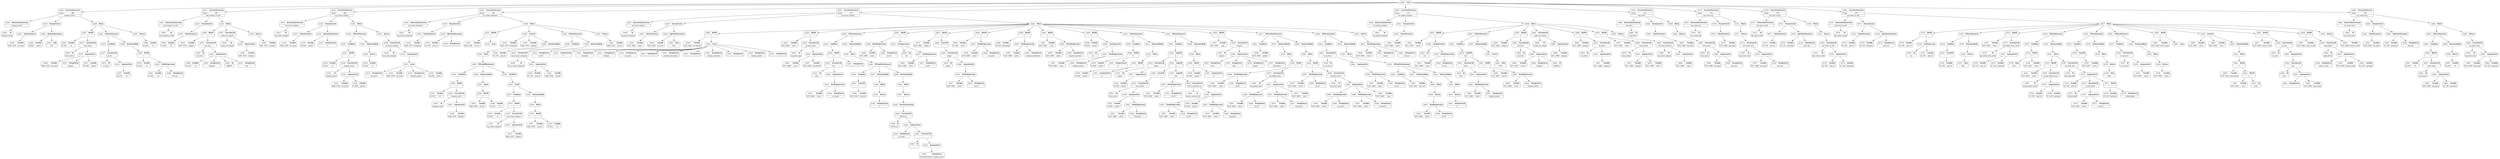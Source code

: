 digraph ast {
node [shape=none];
44258 [label=<<TABLE border='1' cellspacing='0' cellpadding='10' style='rounded' ><TR><TD border='0'>44258</TD><TD border='0'><B>Id</B></TD></TR><HR/><TR><TD border='0' cellpadding='5' colspan='2'>category_exists</TD></TR></TABLE>>];
44259 [label=<<TABLE border='1' cellspacing='0' cellpadding='10' style='rounded' ><TR><TD border='0'>44259</TD><TD border='0'><B>ReturnValueFunction</B></TD></TR><HR/><TR><TD border='0' cellpadding='5' colspan='2'>category_exists</TD></TR></TABLE>>];
44259 -> 44258 [weight=2];
44260 [label=<<TABLE border='1' cellspacing='0' cellpadding='10' style='rounded' ><TR><TD border='0'>44260</TD><TD border='0'><B>Variable</B></TD></TR><HR/><TR><TD border='0' cellpadding='5'>(266, 1074)</TD><TD border='0' cellpadding='5'>cat_name</TD></TR></TABLE>>];
44261 [label=<<TABLE border='1' cellspacing='0' cellpadding='10' style='rounded' ><TR><TD border='0'>44261</TD><TD border='0'><B>ValueParameter</B></TD></TR></TABLE>>];
44261 -> 44260 [weight=2];
44262 [label=<<TABLE border='1' cellspacing='0' cellpadding='10' style='rounded' ><TR><TD border='0'>44262</TD><TD border='0'><B>Variable</B></TD></TR><HR/><TR><TD border='0' cellpadding='5'>(0, 855)</TD><TD border='0' cellpadding='5'>parent</TD></TR></TABLE>>];
44263 [label=<<TABLE border='1' cellspacing='0' cellpadding='10' style='rounded' ><TR><TD border='0'>44263</TD><TD border='0'><B>Null</B></TD></TR><HR/><TR><TD border='0' cellpadding='5' colspan='2'>null</TD></TR></TABLE>>];
44264 [label=<<TABLE border='1' cellspacing='0' cellpadding='10' style='rounded' ><TR><TD border='0'>44264</TD><TD border='0'><B>OptValueParameter</B></TD></TR></TABLE>>];
44264 -> 44262 [weight=2];
44264 -> 44263 [weight=2];
44265 [label=<<TABLE border='1' cellspacing='0' cellpadding='10' style='rounded' ><TR><TD border='0'>44265</TD><TD border='0'><B>ParameterList</B></TD></TR></TABLE>>];
44265 -> 44261 [weight=2];
44265 -> 44264 [weight=2];
44266 [label=<<TABLE border='1' cellspacing='0' cellpadding='10' style='rounded' ><TR><TD border='0'>44266</TD><TD border='0'><B>Variable</B></TD></TR><HR/><TR><TD border='0' cellpadding='5'>(0, 831)</TD><TD border='0' cellpadding='5'>id</TD></TR></TABLE>>];
44267 [label=<<TABLE border='1' cellspacing='0' cellpadding='10' style='rounded' ><TR><TD border='0'>44267</TD><TD border='0'><B>BinOP</B></TD></TR><HR/><TR><TD border='0' cellpadding='5' colspan='2'>=</TD></TR></TABLE>>];
44267 -> 44266 [weight=2];
44267 -> 44273 [weight=2];
44268 [label=<<TABLE border='1' cellspacing='0' cellpadding='10' style='rounded' ><TR><TD border='0'>44268</TD><TD border='0'><B>Id</B></TD></TR><HR/><TR><TD border='0' cellpadding='5' colspan='2'>term_exists</TD></TR></TABLE>>];
44269 [label=<<TABLE border='1' cellspacing='0' cellpadding='10' style='rounded' ><TR><TD border='0'>44269</TD><TD border='0'><B>Variable</B></TD></TR><HR/><TR><TD border='0' cellpadding='5'>(266, 1074)</TD><TD border='0' cellpadding='5'>cat_name</TD></TR></TABLE>>];
44270 [label=<<TABLE border='1' cellspacing='0' cellpadding='10' style='rounded' ><TR><TD border='0'>44270</TD><TD border='0'><B>StringLiteral</B></TD></TR><HR/><TR><TD border='0' cellpadding='5' colspan='2'>category</TD></TR></TABLE>>];
44271 [label=<<TABLE border='1' cellspacing='0' cellpadding='10' style='rounded' ><TR><TD border='0'>44271</TD><TD border='0'><B>Variable</B></TD></TR><HR/><TR><TD border='0' cellpadding='5'>(0, 855)</TD><TD border='0' cellpadding='5'>parent</TD></TR></TABLE>>];
44272 [label=<<TABLE border='1' cellspacing='0' cellpadding='10' style='rounded' ><TR><TD border='0'>44272</TD><TD border='0'><B>ArgumentList</B></TD></TR></TABLE>>];
44272 -> 44269 [weight=2];
44272 -> 44270 [weight=2];
44272 -> 44271 [weight=2];
44273 [label=<<TABLE border='1' cellspacing='0' cellpadding='10' style='rounded' ><TR><TD border='0'>44273</TD><TD border='0'><B>FunctionCall</B></TD></TR><HR/><TR><TD border='0' cellpadding='5' colspan='2'>term_exists</TD></TR></TABLE>>];
44273 -> 44268 [weight=2];
44273 -> 44272 [weight=2];
44274 [label=<<TABLE border='1' cellspacing='0' cellpadding='10' style='rounded' ><TR><TD border='0'>44274</TD><TD border='0'><B>Id</B></TD></TR><HR/><TR><TD border='0' cellpadding='5' colspan='2'>is_array</TD></TR></TABLE>>];
44275 [label=<<TABLE border='1' cellspacing='0' cellpadding='10' style='rounded' ><TR><TD border='0'>44275</TD><TD border='0'><B>Variable</B></TD></TR><HR/><TR><TD border='0' cellpadding='5'>(0, 831)</TD><TD border='0' cellpadding='5'>id</TD></TR></TABLE>>];
44276 [label=<<TABLE border='1' cellspacing='0' cellpadding='10' style='rounded' ><TR><TD border='0'>44276</TD><TD border='0'><B>ArgumentList</B></TD></TR></TABLE>>];
44276 -> 44275 [weight=2];
44277 [label=<<TABLE border='1' cellspacing='0' cellpadding='10' style='rounded' ><TR><TD border='0'>44277</TD><TD border='0'><B>FunctionCall</B></TD></TR><HR/><TR><TD border='0' cellpadding='5' colspan='2'>is_array</TD></TR></TABLE>>];
44277 -> 44274 [weight=2];
44277 -> 44276 [weight=2];
44278 [label=<<TABLE border='1' cellspacing='0' cellpadding='10' style='rounded' ><TR><TD border='0'>44278</TD><TD border='0'><B>Condition</B></TD></TR></TABLE>>];
44278 -> 44277 [weight=2];
44279 [label=<<TABLE border='1' cellspacing='0' cellpadding='10' style='rounded' ><TR><TD border='0'>44279</TD><TD border='0'><B>Variable</B></TD></TR><HR/><TR><TD border='0' cellpadding='5'>(0, 831)</TD><TD border='0' cellpadding='5'>id</TD></TR></TABLE>>];
44280 [label=<<TABLE border='1' cellspacing='0' cellpadding='10' style='rounded' ><TR><TD border='0'>44280</TD><TD border='0'><B>BinOP</B></TD></TR><HR/><TR><TD border='0' cellpadding='5' colspan='2'>=</TD></TR></TABLE>>];
44280 -> 44279 [weight=2];
44280 -> 44283 [weight=2];
44281 [label=<<TABLE border='1' cellspacing='0' cellpadding='10' style='rounded' ><TR><TD border='0'>44281</TD><TD border='0'><B>Variable</B></TD></TR><HR/><TR><TD border='0' cellpadding='5'>(0, 831)</TD><TD border='0' cellpadding='5'>id</TD></TR></TABLE>>];
44282 [label=<<TABLE border='1' cellspacing='0' cellpadding='10' style='rounded' ><TR><TD border='0'>44282</TD><TD border='0'><B>StringLiteral</B></TD></TR><HR/><TR><TD border='0' cellpadding='5' colspan='2'>term_id</TD></TR></TABLE>>];
44283 [label=<<TABLE border='1' cellspacing='0' cellpadding='10' style='rounded' ><TR><TD border='0'>44283</TD><TD border='0'><B>PostfixExpression</B></TD></TR></TABLE>>];
44283 -> 44281 [weight=2];
44283 -> 44282 [weight=2];
44284 [label=<<TABLE border='1' cellspacing='0' cellpadding='10' style='rounded' ><TR><TD border='0'>44284</TD><TD border='0'><B>IfThenStatement</B></TD></TR></TABLE>>];
44284 -> 44278 [weight=2];
44284 -> 44285 [weight=2];
44285 [label=<<TABLE border='1' cellspacing='0' cellpadding='10' style='rounded' ><TR><TD border='0'>44285</TD><TD border='0'><B>StatementBody</B></TD></TR></TABLE>>];
44285 -> 44280 [weight=2];
44286 [label=<<TABLE border='1' cellspacing='0' cellpadding='10' style='rounded' ><TR><TD border='0'>44286</TD><TD border='0'><B>Variable</B></TD></TR><HR/><TR><TD border='0' cellpadding='5'>(0, 831)</TD><TD border='0' cellpadding='5'>id</TD></TR></TABLE>>];
44287 [label=<<TABLE border='1' cellspacing='0' cellpadding='10' style='rounded' ><TR><TD border='0'>44287</TD><TD border='0'><B>Return</B></TD></TR></TABLE>>];
44287 -> 44286 [weight=2];
44288 [label=<<TABLE border='1' cellspacing='0' cellpadding='10' style='rounded' ><TR><TD border='0'>44288</TD><TD border='0'><B>Block</B></TD></TR></TABLE>>];
44288 -> 44267 [weight=2];
44288 -> 44284 [weight=2];
44288 -> 44287 [weight=2];
44289 [label=<<TABLE border='1' cellspacing='0' cellpadding='10' style='rounded' ><TR><TD border='0'>44289</TD><TD border='0'><B>FunctionStatement</B></TD></TR><HR/><TR><TD border='0' cellpadding='5'>Scope</TD><TD border='0' cellpadding='5'>266</TD></TR><HR/><TR><TD border='0' cellpadding='5' colspan='2'>category_exists</TD></TR></TABLE>>];
44289 -> 44259 [weight=2];
44289 -> 44265 [weight=2];
44289 -> 44288 [weight=2];
44290 [label=<<TABLE border='1' cellspacing='0' cellpadding='10' style='rounded' ><TR><TD border='0'>44290</TD><TD border='0'><B>Id</B></TD></TR><HR/><TR><TD border='0' cellpadding='5' colspan='2'>get_category_to_edit</TD></TR></TABLE>>];
44291 [label=<<TABLE border='1' cellspacing='0' cellpadding='10' style='rounded' ><TR><TD border='0'>44291</TD><TD border='0'><B>ReturnValueFunction</B></TD></TR><HR/><TR><TD border='0' cellpadding='5' colspan='2'>get_category_to_edit</TD></TR></TABLE>>];
44291 -> 44290 [weight=2];
44292 [label=<<TABLE border='1' cellspacing='0' cellpadding='10' style='rounded' ><TR><TD border='0'>44292</TD><TD border='0'><B>Variable</B></TD></TR><HR/><TR><TD border='0' cellpadding='5'>(0, 831)</TD><TD border='0' cellpadding='5'>id</TD></TR></TABLE>>];
44293 [label=<<TABLE border='1' cellspacing='0' cellpadding='10' style='rounded' ><TR><TD border='0'>44293</TD><TD border='0'><B>ValueParameter</B></TD></TR></TABLE>>];
44293 -> 44292 [weight=2];
44294 [label=<<TABLE border='1' cellspacing='0' cellpadding='10' style='rounded' ><TR><TD border='0'>44294</TD><TD border='0'><B>ParameterList</B></TD></TR></TABLE>>];
44294 -> 44293 [weight=2];
44295 [label=<<TABLE border='1' cellspacing='0' cellpadding='10' style='rounded' ><TR><TD border='0'>44295</TD><TD border='0'><B>Variable</B></TD></TR><HR/><TR><TD border='0' cellpadding='5'>(267, 1075)</TD><TD border='0' cellpadding='5'>category</TD></TR></TABLE>>];
44296 [label=<<TABLE border='1' cellspacing='0' cellpadding='10' style='rounded' ><TR><TD border='0'>44296</TD><TD border='0'><B>BinOP</B></TD></TR><HR/><TR><TD border='0' cellpadding='5' colspan='2'>=</TD></TR></TABLE>>];
44296 -> 44295 [weight=2];
44296 -> 44303 [weight=2];
44297 [label=<<TABLE border='1' cellspacing='0' cellpadding='10' style='rounded' ><TR><TD border='0'>44297</TD><TD border='0'><B>Id</B></TD></TR><HR/><TR><TD border='0' cellpadding='5' colspan='2'>get_term</TD></TR></TABLE>>];
44298 [label=<<TABLE border='1' cellspacing='0' cellpadding='10' style='rounded' ><TR><TD border='0'>44298</TD><TD border='0'><B>Variable</B></TD></TR><HR/><TR><TD border='0' cellpadding='5'>(0, 831)</TD><TD border='0' cellpadding='5'>id</TD></TR></TABLE>>];
44299 [label=<<TABLE border='1' cellspacing='0' cellpadding='10' style='rounded' ><TR><TD border='0'>44299</TD><TD border='0'><B>StringLiteral</B></TD></TR><HR/><TR><TD border='0' cellpadding='5' colspan='2'>category</TD></TR></TABLE>>];
44300 [label=<<TABLE border='1' cellspacing='0' cellpadding='10' style='rounded' ><TR><TD border='0'>44300</TD><TD border='0'><B>Id</B></TD></TR><HR/><TR><TD border='0' cellpadding='5' colspan='2'>OBJECT</TD></TR></TABLE>>];
44301 [label=<<TABLE border='1' cellspacing='0' cellpadding='10' style='rounded' ><TR><TD border='0'>44301</TD><TD border='0'><B>StringLiteral</B></TD></TR><HR/><TR><TD border='0' cellpadding='5' colspan='2'>edit</TD></TR></TABLE>>];
44302 [label=<<TABLE border='1' cellspacing='0' cellpadding='10' style='rounded' ><TR><TD border='0'>44302</TD><TD border='0'><B>ArgumentList</B></TD></TR></TABLE>>];
44302 -> 44298 [weight=2];
44302 -> 44299 [weight=2];
44302 -> 44300 [weight=2];
44302 -> 44301 [weight=2];
44303 [label=<<TABLE border='1' cellspacing='0' cellpadding='10' style='rounded' ><TR><TD border='0'>44303</TD><TD border='0'><B>FunctionCall</B></TD></TR><HR/><TR><TD border='0' cellpadding='5' colspan='2'>get_term</TD></TR></TABLE>>];
44303 -> 44297 [weight=2];
44303 -> 44302 [weight=2];
44304 [label=<<TABLE border='1' cellspacing='0' cellpadding='10' style='rounded' ><TR><TD border='0'>44304</TD><TD border='0'><B>Id</B></TD></TR><HR/><TR><TD border='0' cellpadding='5' colspan='2'>_make_cat_compat</TD></TR></TABLE>>];
44305 [label=<<TABLE border='1' cellspacing='0' cellpadding='10' style='rounded' ><TR><TD border='0'>44305</TD><TD border='0'><B>Variable</B></TD></TR><HR/><TR><TD border='0' cellpadding='5'>(267, 1075)</TD><TD border='0' cellpadding='5'>category</TD></TR></TABLE>>];
44306 [label=<<TABLE border='1' cellspacing='0' cellpadding='10' style='rounded' ><TR><TD border='0'>44306</TD><TD border='0'><B>ArgumentList</B></TD></TR></TABLE>>];
44306 -> 44305 [weight=2];
44307 [label=<<TABLE border='1' cellspacing='0' cellpadding='10' style='rounded' ><TR><TD border='0'>44307</TD><TD border='0'><B>FunctionCall</B></TD></TR><HR/><TR><TD border='0' cellpadding='5' colspan='2'>_make_cat_compat</TD></TR></TABLE>>];
44307 -> 44304 [weight=2];
44307 -> 44306 [weight=2];
44308 [label=<<TABLE border='1' cellspacing='0' cellpadding='10' style='rounded' ><TR><TD border='0'>44308</TD><TD border='0'><B>Variable</B></TD></TR><HR/><TR><TD border='0' cellpadding='5'>(267, 1075)</TD><TD border='0' cellpadding='5'>category</TD></TR></TABLE>>];
44309 [label=<<TABLE border='1' cellspacing='0' cellpadding='10' style='rounded' ><TR><TD border='0'>44309</TD><TD border='0'><B>Return</B></TD></TR></TABLE>>];
44309 -> 44308 [weight=2];
44310 [label=<<TABLE border='1' cellspacing='0' cellpadding='10' style='rounded' ><TR><TD border='0'>44310</TD><TD border='0'><B>Block</B></TD></TR></TABLE>>];
44310 -> 44296 [weight=2];
44310 -> 44307 [weight=2];
44310 -> 44309 [weight=2];
44311 [label=<<TABLE border='1' cellspacing='0' cellpadding='10' style='rounded' ><TR><TD border='0'>44311</TD><TD border='0'><B>FunctionStatement</B></TD></TR><HR/><TR><TD border='0' cellpadding='5'>Scope</TD><TD border='0' cellpadding='5'>267</TD></TR><HR/><TR><TD border='0' cellpadding='5' colspan='2'>get_category_to_edit</TD></TR></TABLE>>];
44311 -> 44291 [weight=2];
44311 -> 44294 [weight=2];
44311 -> 44310 [weight=2];
44312 [label=<<TABLE border='1' cellspacing='0' cellpadding='10' style='rounded' ><TR><TD border='0'>44312</TD><TD border='0'><B>Id</B></TD></TR><HR/><TR><TD border='0' cellpadding='5' colspan='2'>wp_create_category</TD></TR></TABLE>>];
44313 [label=<<TABLE border='1' cellspacing='0' cellpadding='10' style='rounded' ><TR><TD border='0'>44313</TD><TD border='0'><B>ReturnValueFunction</B></TD></TR><HR/><TR><TD border='0' cellpadding='5' colspan='2'>wp_create_category</TD></TR></TABLE>>];
44313 -> 44312 [weight=2];
44314 [label=<<TABLE border='1' cellspacing='0' cellpadding='10' style='rounded' ><TR><TD border='0'>44314</TD><TD border='0'><B>Variable</B></TD></TR><HR/><TR><TD border='0' cellpadding='5'>(268, 1076)</TD><TD border='0' cellpadding='5'>cat_name</TD></TR></TABLE>>];
44315 [label=<<TABLE border='1' cellspacing='0' cellpadding='10' style='rounded' ><TR><TD border='0'>44315</TD><TD border='0'><B>ValueParameter</B></TD></TR></TABLE>>];
44315 -> 44314 [weight=2];
44316 [label=<<TABLE border='1' cellspacing='0' cellpadding='10' style='rounded' ><TR><TD border='0'>44316</TD><TD border='0'><B>Variable</B></TD></TR><HR/><TR><TD border='0' cellpadding='5'>(0, 855)</TD><TD border='0' cellpadding='5'>parent</TD></TR></TABLE>>];
44317 [label=<<TABLE border='1' cellspacing='0' cellpadding='10' style='rounded' ><TR><TD border='0'>44317</TD><TD border='0'><B>IntegerLiteral</B></TD></TR><HR/><TR><TD border='0' cellpadding='5' colspan='2'>0</TD></TR></TABLE>>];
44318 [label=<<TABLE border='1' cellspacing='0' cellpadding='10' style='rounded' ><TR><TD border='0'>44318</TD><TD border='0'><B>OptValueParameter</B></TD></TR></TABLE>>];
44318 -> 44316 [weight=2];
44318 -> 44317 [weight=2];
44319 [label=<<TABLE border='1' cellspacing='0' cellpadding='10' style='rounded' ><TR><TD border='0'>44319</TD><TD border='0'><B>ParameterList</B></TD></TR></TABLE>>];
44319 -> 44315 [weight=2];
44319 -> 44318 [weight=2];
44320 [label=<<TABLE border='1' cellspacing='0' cellpadding='10' style='rounded' ><TR><TD border='0'>44320</TD><TD border='0'><B>Variable</B></TD></TR><HR/><TR><TD border='0' cellpadding='5'>(0, 831)</TD><TD border='0' cellpadding='5'>id</TD></TR></TABLE>>];
44321 [label=<<TABLE border='1' cellspacing='0' cellpadding='10' style='rounded' ><TR><TD border='0'>44321</TD><TD border='0'><B>BinOP</B></TD></TR><HR/><TR><TD border='0' cellpadding='5' colspan='2'>=</TD></TR></TABLE>>];
44321 -> 44320 [weight=2];
44321 -> 44326 [weight=2];
44322 [label=<<TABLE border='1' cellspacing='0' cellpadding='10' style='rounded' ><TR><TD border='0'>44322</TD><TD border='0'><B>Id</B></TD></TR><HR/><TR><TD border='0' cellpadding='5' colspan='2'>category_exists</TD></TR></TABLE>>];
44323 [label=<<TABLE border='1' cellspacing='0' cellpadding='10' style='rounded' ><TR><TD border='0'>44323</TD><TD border='0'><B>Variable</B></TD></TR><HR/><TR><TD border='0' cellpadding='5'>(268, 1076)</TD><TD border='0' cellpadding='5'>cat_name</TD></TR></TABLE>>];
44324 [label=<<TABLE border='1' cellspacing='0' cellpadding='10' style='rounded' ><TR><TD border='0'>44324</TD><TD border='0'><B>Variable</B></TD></TR><HR/><TR><TD border='0' cellpadding='5'>(0, 855)</TD><TD border='0' cellpadding='5'>parent</TD></TR></TABLE>>];
44325 [label=<<TABLE border='1' cellspacing='0' cellpadding='10' style='rounded' ><TR><TD border='0'>44325</TD><TD border='0'><B>ArgumentList</B></TD></TR></TABLE>>];
44325 -> 44323 [weight=2];
44325 -> 44324 [weight=2];
44326 [label=<<TABLE border='1' cellspacing='0' cellpadding='10' style='rounded' ><TR><TD border='0'>44326</TD><TD border='0'><B>FunctionCall</B></TD></TR><HR/><TR><TD border='0' cellpadding='5' colspan='2'>category_exists</TD></TR></TABLE>>];
44326 -> 44322 [weight=2];
44326 -> 44325 [weight=2];
44327 [label=<<TABLE border='1' cellspacing='0' cellpadding='10' style='rounded' ><TR><TD border='0'>44327</TD><TD border='0'><B>Condition</B></TD></TR></TABLE>>];
44327 -> 44321 [weight=2];
44328 [label=<<TABLE border='1' cellspacing='0' cellpadding='10' style='rounded' ><TR><TD border='0'>44328</TD><TD border='0'><B>Variable</B></TD></TR><HR/><TR><TD border='0' cellpadding='5'>(0, 831)</TD><TD border='0' cellpadding='5'>id</TD></TR></TABLE>>];
44329 [label=<<TABLE border='1' cellspacing='0' cellpadding='10' style='rounded' ><TR><TD border='0'>44329</TD><TD border='0'><B>Return</B></TD></TR></TABLE>>];
44329 -> 44328 [weight=2];
44330 [label=<<TABLE border='1' cellspacing='0' cellpadding='10' style='rounded' ><TR><TD border='0'>44330</TD><TD border='0'><B>IfThenStatement</B></TD></TR></TABLE>>];
44330 -> 44327 [weight=2];
44330 -> 44331 [weight=2];
44331 [label=<<TABLE border='1' cellspacing='0' cellpadding='10' style='rounded' ><TR><TD border='0'>44331</TD><TD border='0'><B>StatementBody</B></TD></TR></TABLE>>];
44331 -> 44329 [weight=2];
44332 [label=<<TABLE border='1' cellspacing='0' cellpadding='10' style='rounded' ><TR><TD border='0'>44332</TD><TD border='0'><B>Id</B></TD></TR><HR/><TR><TD border='0' cellpadding='5' colspan='2'>wp_insert_category</TD></TR></TABLE>>];
44333 [label=<<TABLE border='1' cellspacing='0' cellpadding='10' style='rounded' ><TR><TD border='0'>44333</TD><TD border='0'><B>StringLiteral</B></TD></TR><HR/><TR><TD border='0' cellpadding='5' colspan='2'>cat_name</TD></TR></TABLE>>];
44334 [label=<<TABLE border='1' cellspacing='0' cellpadding='10' style='rounded' ><TR><TD border='0'>44334</TD><TD border='0'><B>Variable</B></TD></TR><HR/><TR><TD border='0' cellpadding='5'>(268, 1076)</TD><TD border='0' cellpadding='5'>cat_name</TD></TR></TABLE>>];
44335 [label=<<TABLE border='1' cellspacing='0' cellpadding='10' style='rounded' ><TR><TD border='0'>44335</TD><TD border='0'><B>StringLiteral</B></TD></TR><HR/><TR><TD border='0' cellpadding='5' colspan='2'>category_parent</TD></TR></TABLE>>];
44336 [label=<<TABLE border='1' cellspacing='0' cellpadding='10' style='rounded' ><TR><TD border='0'>44336</TD><TD border='0'><B>Variable</B></TD></TR><HR/><TR><TD border='0' cellpadding='5'>(0, 855)</TD><TD border='0' cellpadding='5'>parent</TD></TR></TABLE>>];
44337 [label=<<TABLE border='1' cellspacing='0' cellpadding='10' style='rounded' ><TR><TD border='0'>44337</TD><TD border='0'><B>Array</B></TD></TR></TABLE>>];
44337 -> 44333 [weight=2];
44337 -> 44334 [weight=2];
44337 -> 44335 [weight=2];
44337 -> 44336 [weight=2];
44338 [label=<<TABLE border='1' cellspacing='0' cellpadding='10' style='rounded' ><TR><TD border='0'>44338</TD><TD border='0'><B>ArgumentList</B></TD></TR></TABLE>>];
44338 -> 44337 [weight=2];
44339 [label=<<TABLE border='1' cellspacing='0' cellpadding='10' style='rounded' ><TR><TD border='0'>44339</TD><TD border='0'><B>FunctionCall</B></TD></TR><HR/><TR><TD border='0' cellpadding='5' colspan='2'>wp_insert_category</TD></TR></TABLE>>];
44339 -> 44332 [weight=2];
44339 -> 44338 [weight=2];
44340 [label=<<TABLE border='1' cellspacing='0' cellpadding='10' style='rounded' ><TR><TD border='0'>44340</TD><TD border='0'><B>Return</B></TD></TR></TABLE>>];
44340 -> 44339 [weight=2];
44341 [label=<<TABLE border='1' cellspacing='0' cellpadding='10' style='rounded' ><TR><TD border='0'>44341</TD><TD border='0'><B>Block</B></TD></TR></TABLE>>];
44341 -> 44330 [weight=2];
44341 -> 44340 [weight=2];
44342 [label=<<TABLE border='1' cellspacing='0' cellpadding='10' style='rounded' ><TR><TD border='0'>44342</TD><TD border='0'><B>FunctionStatement</B></TD></TR><HR/><TR><TD border='0' cellpadding='5'>Scope</TD><TD border='0' cellpadding='5'>268</TD></TR><HR/><TR><TD border='0' cellpadding='5' colspan='2'>wp_create_category</TD></TR></TABLE>>];
44342 -> 44313 [weight=2];
44342 -> 44319 [weight=2];
44342 -> 44341 [weight=2];
44343 [label=<<TABLE border='1' cellspacing='0' cellpadding='10' style='rounded' ><TR><TD border='0'>44343</TD><TD border='0'><B>Id</B></TD></TR><HR/><TR><TD border='0' cellpadding='5' colspan='2'>wp_create_categories</TD></TR></TABLE>>];
44344 [label=<<TABLE border='1' cellspacing='0' cellpadding='10' style='rounded' ><TR><TD border='0'>44344</TD><TD border='0'><B>ReturnValueFunction</B></TD></TR><HR/><TR><TD border='0' cellpadding='5' colspan='2'>wp_create_categories</TD></TR></TABLE>>];
44344 -> 44343 [weight=2];
44345 [label=<<TABLE border='1' cellspacing='0' cellpadding='10' style='rounded' ><TR><TD border='0'>44345</TD><TD border='0'><B>Variable</B></TD></TR><HR/><TR><TD border='0' cellpadding='5'>(269, 1077)</TD><TD border='0' cellpadding='5'>categories</TD></TR></TABLE>>];
44346 [label=<<TABLE border='1' cellspacing='0' cellpadding='10' style='rounded' ><TR><TD border='0'>44346</TD><TD border='0'><B>ValueParameter</B></TD></TR></TABLE>>];
44346 -> 44345 [weight=2];
44347 [label=<<TABLE border='1' cellspacing='0' cellpadding='10' style='rounded' ><TR><TD border='0'>44347</TD><TD border='0'><B>Variable</B></TD></TR><HR/><TR><TD border='0' cellpadding='5'>(0, 176)</TD><TD border='0' cellpadding='5'>post_id</TD></TR></TABLE>>];
44348 [label=<<TABLE border='1' cellspacing='0' cellpadding='10' style='rounded' ><TR><TD border='0'>44348</TD><TD border='0'><B>StringLiteral</B></TD></TR><HR/><TR><TD border='0' cellpadding='5' colspan='2'></TD></TR></TABLE>>];
44349 [label=<<TABLE border='1' cellspacing='0' cellpadding='10' style='rounded' ><TR><TD border='0'>44349</TD><TD border='0'><B>OptValueParameter</B></TD></TR></TABLE>>];
44349 -> 44347 [weight=2];
44349 -> 44348 [weight=2];
44350 [label=<<TABLE border='1' cellspacing='0' cellpadding='10' style='rounded' ><TR><TD border='0'>44350</TD><TD border='0'><B>ParameterList</B></TD></TR></TABLE>>];
44350 -> 44346 [weight=2];
44350 -> 44349 [weight=2];
44351 [label=<<TABLE border='1' cellspacing='0' cellpadding='10' style='rounded' ><TR><TD border='0'>44351</TD><TD border='0'><B>Variable</B></TD></TR><HR/><TR><TD border='0' cellpadding='5'>(269, 1078)</TD><TD border='0' cellpadding='5'>cat_ids</TD></TR></TABLE>>];
44352 [label=<<TABLE border='1' cellspacing='0' cellpadding='10' style='rounded' ><TR><TD border='0'>44352</TD><TD border='0'><B>BinOP</B></TD></TR><HR/><TR><TD border='0' cellpadding='5' colspan='2'>=</TD></TR></TABLE>>];
44352 -> 44351 [weight=2];
44352 -> 44353 [weight=2];
44353 [label=<<TABLE border='1' cellspacing='0' cellpadding='10' style='rounded' ><TR><TD border='0'>44353</TD><TD border='0'><B>Array</B></TD></TR></TABLE>>];
44354 [label=<<TABLE border='1' cellspacing='0' cellpadding='10' style='rounded' ><TR><TD border='0'>44354</TD><TD border='0'><B>Variable</B></TD></TR><HR/><TR><TD border='0' cellpadding='5'>(269, 1077)</TD><TD border='0' cellpadding='5'>categories</TD></TR></TABLE>>];
44355 [label=<<TABLE border='1' cellspacing='0' cellpadding='10' style='rounded' ><TR><TD border='0'>44355</TD><TD border='0'><B>Variable</B></TD></TR><HR/><TR><TD border='0' cellpadding='5'>(269, 1079)</TD><TD border='0' cellpadding='5'>category</TD></TR></TABLE>>];
44357 [label=<<TABLE border='1' cellspacing='0' cellpadding='10' style='rounded' ><TR><TD border='0'>44357</TD><TD border='0'><B>Variable</B></TD></TR><HR/><TR><TD border='0' cellpadding='5'>(0, 831)</TD><TD border='0' cellpadding='5'>id</TD></TR></TABLE>>];
44358 [label=<<TABLE border='1' cellspacing='0' cellpadding='10' style='rounded' ><TR><TD border='0'>44358</TD><TD border='0'><B>BinOP</B></TD></TR><HR/><TR><TD border='0' cellpadding='5' colspan='2'>=</TD></TR></TABLE>>];
44358 -> 44357 [weight=2];
44358 -> 44362 [weight=2];
44359 [label=<<TABLE border='1' cellspacing='0' cellpadding='10' style='rounded' ><TR><TD border='0'>44359</TD><TD border='0'><B>Id</B></TD></TR><HR/><TR><TD border='0' cellpadding='5' colspan='2'>category_exists</TD></TR></TABLE>>];
44360 [label=<<TABLE border='1' cellspacing='0' cellpadding='10' style='rounded' ><TR><TD border='0'>44360</TD><TD border='0'><B>Variable</B></TD></TR><HR/><TR><TD border='0' cellpadding='5'>(269, 1079)</TD><TD border='0' cellpadding='5'>category</TD></TR></TABLE>>];
44361 [label=<<TABLE border='1' cellspacing='0' cellpadding='10' style='rounded' ><TR><TD border='0'>44361</TD><TD border='0'><B>ArgumentList</B></TD></TR></TABLE>>];
44361 -> 44360 [weight=2];
44362 [label=<<TABLE border='1' cellspacing='0' cellpadding='10' style='rounded' ><TR><TD border='0'>44362</TD><TD border='0'><B>FunctionCall</B></TD></TR><HR/><TR><TD border='0' cellpadding='5' colspan='2'>category_exists</TD></TR></TABLE>>];
44362 -> 44359 [weight=2];
44362 -> 44361 [weight=2];
44363 [label=<<TABLE border='1' cellspacing='0' cellpadding='10' style='rounded' ><TR><TD border='0'>44363</TD><TD border='0'><B>Condition</B></TD></TR></TABLE>>];
44363 -> 44358 [weight=2];
44364 [label=<<TABLE border='1' cellspacing='0' cellpadding='10' style='rounded' ><TR><TD border='0'>44364</TD><TD border='0'><B>Variable</B></TD></TR><HR/><TR><TD border='0' cellpadding='5'>(269, 1078)</TD><TD border='0' cellpadding='5'>cat_ids</TD></TR></TABLE>>];
44365 [label=<<TABLE border='1' cellspacing='0' cellpadding='10' style='rounded' ><TR><TD border='0'>44365</TD><TD border='0'><B>BinOP</B></TD></TR><HR/><TR><TD border='0' cellpadding='5' colspan='2'>=</TD></TR></TABLE>>];
44365 -> 44364 [weight=2];
44365 -> 44366 [weight=2];
44366 [label=<<TABLE border='1' cellspacing='0' cellpadding='10' style='rounded' ><TR><TD border='0'>44366</TD><TD border='0'><B>Variable</B></TD></TR><HR/><TR><TD border='0' cellpadding='5'>(0, 831)</TD><TD border='0' cellpadding='5'>id</TD></TR></TABLE>>];
44367 [label=<<TABLE border='1' cellspacing='0' cellpadding='10' style='rounded' ><TR><TD border='0'>44367</TD><TD border='0'><B>Block</B></TD></TR></TABLE>>];
44367 -> 44365 [weight=2];
44368 [label=<<TABLE border='1' cellspacing='0' cellpadding='10' style='rounded' ><TR><TD border='0'>44368</TD><TD border='0'><B>IfThenElifStatement</B></TD></TR></TABLE>>];
44368 -> 44363 [weight=2];
44368 -> 44369 [weight=2];
44368 -> 44383 [weight=2];
44369 [label=<<TABLE border='1' cellspacing='0' cellpadding='10' style='rounded' ><TR><TD border='0'>44369</TD><TD border='0'><B>StatementBody</B></TD></TR></TABLE>>];
44369 -> 44367 [weight=2];
44370 [label=<<TABLE border='1' cellspacing='0' cellpadding='10' style='rounded' ><TR><TD border='0'>44370</TD><TD border='0'><B>Variable</B></TD></TR><HR/><TR><TD border='0' cellpadding='5'>(0, 831)</TD><TD border='0' cellpadding='5'>id</TD></TR></TABLE>>];
44371 [label=<<TABLE border='1' cellspacing='0' cellpadding='10' style='rounded' ><TR><TD border='0'>44371</TD><TD border='0'><B>BinOP</B></TD></TR><HR/><TR><TD border='0' cellpadding='5' colspan='2'>=</TD></TR></TABLE>>];
44371 -> 44370 [weight=2];
44371 -> 44375 [weight=2];
44372 [label=<<TABLE border='1' cellspacing='0' cellpadding='10' style='rounded' ><TR><TD border='0'>44372</TD><TD border='0'><B>Id</B></TD></TR><HR/><TR><TD border='0' cellpadding='5' colspan='2'>wp_create_category</TD></TR></TABLE>>];
44373 [label=<<TABLE border='1' cellspacing='0' cellpadding='10' style='rounded' ><TR><TD border='0'>44373</TD><TD border='0'><B>Variable</B></TD></TR><HR/><TR><TD border='0' cellpadding='5'>(269, 1079)</TD><TD border='0' cellpadding='5'>category</TD></TR></TABLE>>];
44374 [label=<<TABLE border='1' cellspacing='0' cellpadding='10' style='rounded' ><TR><TD border='0'>44374</TD><TD border='0'><B>ArgumentList</B></TD></TR></TABLE>>];
44374 -> 44373 [weight=2];
44375 [label=<<TABLE border='1' cellspacing='0' cellpadding='10' style='rounded' ><TR><TD border='0'>44375</TD><TD border='0'><B>FunctionCall</B></TD></TR><HR/><TR><TD border='0' cellpadding='5' colspan='2'>wp_create_category</TD></TR></TABLE>>];
44375 -> 44372 [weight=2];
44375 -> 44374 [weight=2];
44376 [label=<<TABLE border='1' cellspacing='0' cellpadding='10' style='rounded' ><TR><TD border='0'>44376</TD><TD border='0'><B>Condition</B></TD></TR></TABLE>>];
44376 -> 44371 [weight=2];
44377 [label=<<TABLE border='1' cellspacing='0' cellpadding='10' style='rounded' ><TR><TD border='0'>44377</TD><TD border='0'><B>Variable</B></TD></TR><HR/><TR><TD border='0' cellpadding='5'>(269, 1078)</TD><TD border='0' cellpadding='5'>cat_ids</TD></TR></TABLE>>];
44378 [label=<<TABLE border='1' cellspacing='0' cellpadding='10' style='rounded' ><TR><TD border='0'>44378</TD><TD border='0'><B>BinOP</B></TD></TR><HR/><TR><TD border='0' cellpadding='5' colspan='2'>=</TD></TR></TABLE>>];
44378 -> 44377 [weight=2];
44378 -> 44379 [weight=2];
44379 [label=<<TABLE border='1' cellspacing='0' cellpadding='10' style='rounded' ><TR><TD border='0'>44379</TD><TD border='0'><B>Variable</B></TD></TR><HR/><TR><TD border='0' cellpadding='5'>(0, 831)</TD><TD border='0' cellpadding='5'>id</TD></TR></TABLE>>];
44380 [label=<<TABLE border='1' cellspacing='0' cellpadding='10' style='rounded' ><TR><TD border='0'>44380</TD><TD border='0'><B>Block</B></TD></TR></TABLE>>];
44380 -> 44378 [weight=2];
44381 [label=<<TABLE border='1' cellspacing='0' cellpadding='10' style='rounded' ><TR><TD border='0'>44381</TD><TD border='0'><B>ElseIf</B></TD></TR></TABLE>>];
44381 -> 44376 [weight=2];
44381 -> 44382 [weight=2];
44382 [label=<<TABLE border='1' cellspacing='0' cellpadding='10' style='rounded' ><TR><TD border='0'>44382</TD><TD border='0'><B>StatementBody</B></TD></TR></TABLE>>];
44382 -> 44380 [weight=2];
44383 [label=<<TABLE border='1' cellspacing='0' cellpadding='10' style='rounded' ><TR><TD border='0'>44383</TD><TD border='0'><B>ElseIfList</B></TD></TR></TABLE>>];
44383 -> 44381 [weight=2];
44384 [label=<<TABLE border='1' cellspacing='0' cellpadding='10' style='rounded' ><TR><TD border='0'>44384</TD><TD border='0'><B>Block</B></TD></TR></TABLE>>];
44384 -> 44368 [weight=2];
44385 [label=<<TABLE border='1' cellspacing='0' cellpadding='10' style='rounded' ><TR><TD border='0'>44385</TD><TD border='0'><B>ForEach</B></TD></TR></TABLE>>];
44385 -> 44354 [weight=2];
44385 -> 44355 [weight=2];
44385 -> 44386 [weight=2];
44386 [label=<<TABLE border='1' cellspacing='0' cellpadding='10' style='rounded' ><TR><TD border='0'>44386</TD><TD border='0'><B>StatementBody</B></TD></TR></TABLE>>];
44386 -> 44384 [weight=2];
44387 [label=<<TABLE border='1' cellspacing='0' cellpadding='10' style='rounded' ><TR><TD border='0'>44387</TD><TD border='0'><B>Variable</B></TD></TR><HR/><TR><TD border='0' cellpadding='5'>(0, 176)</TD><TD border='0' cellpadding='5'>post_id</TD></TR></TABLE>>];
44388 [label=<<TABLE border='1' cellspacing='0' cellpadding='10' style='rounded' ><TR><TD border='0'>44388</TD><TD border='0'><B>Condition</B></TD></TR></TABLE>>];
44388 -> 44387 [weight=2];
44389 [label=<<TABLE border='1' cellspacing='0' cellpadding='10' style='rounded' ><TR><TD border='0'>44389</TD><TD border='0'><B>Id</B></TD></TR><HR/><TR><TD border='0' cellpadding='5' colspan='2'>wp_set_post_categories</TD></TR></TABLE>>];
44390 [label=<<TABLE border='1' cellspacing='0' cellpadding='10' style='rounded' ><TR><TD border='0'>44390</TD><TD border='0'><B>Variable</B></TD></TR><HR/><TR><TD border='0' cellpadding='5'>(0, 176)</TD><TD border='0' cellpadding='5'>post_id</TD></TR></TABLE>>];
44391 [label=<<TABLE border='1' cellspacing='0' cellpadding='10' style='rounded' ><TR><TD border='0'>44391</TD><TD border='0'><B>Variable</B></TD></TR><HR/><TR><TD border='0' cellpadding='5'>(269, 1078)</TD><TD border='0' cellpadding='5'>cat_ids</TD></TR></TABLE>>];
44392 [label=<<TABLE border='1' cellspacing='0' cellpadding='10' style='rounded' ><TR><TD border='0'>44392</TD><TD border='0'><B>ArgumentList</B></TD></TR></TABLE>>];
44392 -> 44390 [weight=2];
44392 -> 44391 [weight=2];
44393 [label=<<TABLE border='1' cellspacing='0' cellpadding='10' style='rounded' ><TR><TD border='0'>44393</TD><TD border='0'><B>FunctionCall</B></TD></TR><HR/><TR><TD border='0' cellpadding='5' colspan='2'>wp_set_post_categories</TD></TR></TABLE>>];
44393 -> 44389 [weight=2];
44393 -> 44392 [weight=2];
44394 [label=<<TABLE border='1' cellspacing='0' cellpadding='10' style='rounded' ><TR><TD border='0'>44394</TD><TD border='0'><B>IfThenStatement</B></TD></TR></TABLE>>];
44394 -> 44388 [weight=2];
44394 -> 44395 [weight=2];
44395 [label=<<TABLE border='1' cellspacing='0' cellpadding='10' style='rounded' ><TR><TD border='0'>44395</TD><TD border='0'><B>StatementBody</B></TD></TR></TABLE>>];
44395 -> 44393 [weight=2];
44396 [label=<<TABLE border='1' cellspacing='0' cellpadding='10' style='rounded' ><TR><TD border='0'>44396</TD><TD border='0'><B>Variable</B></TD></TR><HR/><TR><TD border='0' cellpadding='5'>(269, 1078)</TD><TD border='0' cellpadding='5'>cat_ids</TD></TR></TABLE>>];
44397 [label=<<TABLE border='1' cellspacing='0' cellpadding='10' style='rounded' ><TR><TD border='0'>44397</TD><TD border='0'><B>Return</B></TD></TR></TABLE>>];
44397 -> 44396 [weight=2];
44398 [label=<<TABLE border='1' cellspacing='0' cellpadding='10' style='rounded' ><TR><TD border='0'>44398</TD><TD border='0'><B>Block</B></TD></TR></TABLE>>];
44398 -> 44352 [weight=2];
44398 -> 44385 [weight=2];
44398 -> 44394 [weight=2];
44398 -> 44397 [weight=2];
44399 [label=<<TABLE border='1' cellspacing='0' cellpadding='10' style='rounded' ><TR><TD border='0'>44399</TD><TD border='0'><B>FunctionStatement</B></TD></TR><HR/><TR><TD border='0' cellpadding='5'>Scope</TD><TD border='0' cellpadding='5'>269</TD></TR><HR/><TR><TD border='0' cellpadding='5' colspan='2'>wp_create_categories</TD></TR></TABLE>>];
44399 -> 44344 [weight=2];
44399 -> 44350 [weight=2];
44399 -> 44398 [weight=2];
44400 [label=<<TABLE border='1' cellspacing='0' cellpadding='10' style='rounded' ><TR><TD border='0'>44400</TD><TD border='0'><B>Id</B></TD></TR><HR/><TR><TD border='0' cellpadding='5' colspan='2'>wp_insert_category</TD></TR></TABLE>>];
44401 [label=<<TABLE border='1' cellspacing='0' cellpadding='10' style='rounded' ><TR><TD border='0'>44401</TD><TD border='0'><B>ReturnValueFunction</B></TD></TR><HR/><TR><TD border='0' cellpadding='5' colspan='2'>wp_insert_category</TD></TR></TABLE>>];
44401 -> 44400 [weight=2];
44402 [label=<<TABLE border='1' cellspacing='0' cellpadding='10' style='rounded' ><TR><TD border='0'>44402</TD><TD border='0'><B>Variable</B></TD></TR><HR/><TR><TD border='0' cellpadding='5'>(270, 1080)</TD><TD border='0' cellpadding='5'>catarr</TD></TR></TABLE>>];
44403 [label=<<TABLE border='1' cellspacing='0' cellpadding='10' style='rounded' ><TR><TD border='0'>44403</TD><TD border='0'><B>ValueParameter</B></TD></TR></TABLE>>];
44403 -> 44402 [weight=2];
44404 [label=<<TABLE border='1' cellspacing='0' cellpadding='10' style='rounded' ><TR><TD border='0'>44404</TD><TD border='0'><B>Variable</B></TD></TR><HR/><TR><TD border='0' cellpadding='5'>(270, 1081)</TD><TD border='0' cellpadding='5'>wp_error</TD></TR></TABLE>>];
44405 [label=<<TABLE border='1' cellspacing='0' cellpadding='10' style='rounded' ><TR><TD border='0'>44405</TD><TD border='0'><B>False</B></TD></TR><HR/><TR><TD border='0' cellpadding='5' colspan='2'>false</TD></TR></TABLE>>];
44406 [label=<<TABLE border='1' cellspacing='0' cellpadding='10' style='rounded' ><TR><TD border='0'>44406</TD><TD border='0'><B>OptValueParameter</B></TD></TR></TABLE>>];
44406 -> 44404 [weight=2];
44406 -> 44405 [weight=2];
44407 [label=<<TABLE border='1' cellspacing='0' cellpadding='10' style='rounded' ><TR><TD border='0'>44407</TD><TD border='0'><B>ParameterList</B></TD></TR></TABLE>>];
44407 -> 44403 [weight=2];
44407 -> 44406 [weight=2];
44408 [label=<<TABLE border='1' cellspacing='0' cellpadding='10' style='rounded' ><TR><TD border='0'>44408</TD><TD border='0'><B>Variable</B></TD></TR><HR/><TR><TD border='0' cellpadding='5'>(270, 1082)</TD><TD border='0' cellpadding='5'>cat_defaults</TD></TR></TABLE>>];
44409 [label=<<TABLE border='1' cellspacing='0' cellpadding='10' style='rounded' ><TR><TD border='0'>44409</TD><TD border='0'><B>BinOP</B></TD></TR><HR/><TR><TD border='0' cellpadding='5' colspan='2'>=</TD></TR></TABLE>>];
44409 -> 44408 [weight=2];
44409 -> 44422 [weight=2];
44410 [label=<<TABLE border='1' cellspacing='0' cellpadding='10' style='rounded' ><TR><TD border='0'>44410</TD><TD border='0'><B>StringLiteral</B></TD></TR><HR/><TR><TD border='0' cellpadding='5' colspan='2'>cat_ID</TD></TR></TABLE>>];
44411 [label=<<TABLE border='1' cellspacing='0' cellpadding='10' style='rounded' ><TR><TD border='0'>44411</TD><TD border='0'><B>IntegerLiteral</B></TD></TR><HR/><TR><TD border='0' cellpadding='5' colspan='2'>0</TD></TR></TABLE>>];
44412 [label=<<TABLE border='1' cellspacing='0' cellpadding='10' style='rounded' ><TR><TD border='0'>44412</TD><TD border='0'><B>StringLiteral</B></TD></TR><HR/><TR><TD border='0' cellpadding='5' colspan='2'>taxonomy</TD></TR></TABLE>>];
44413 [label=<<TABLE border='1' cellspacing='0' cellpadding='10' style='rounded' ><TR><TD border='0'>44413</TD><TD border='0'><B>StringLiteral</B></TD></TR><HR/><TR><TD border='0' cellpadding='5' colspan='2'>category</TD></TR></TABLE>>];
44414 [label=<<TABLE border='1' cellspacing='0' cellpadding='10' style='rounded' ><TR><TD border='0'>44414</TD><TD border='0'><B>StringLiteral</B></TD></TR><HR/><TR><TD border='0' cellpadding='5' colspan='2'>cat_name</TD></TR></TABLE>>];
44415 [label=<<TABLE border='1' cellspacing='0' cellpadding='10' style='rounded' ><TR><TD border='0'>44415</TD><TD border='0'><B>StringLiteral</B></TD></TR><HR/><TR><TD border='0' cellpadding='5' colspan='2'></TD></TR></TABLE>>];
44416 [label=<<TABLE border='1' cellspacing='0' cellpadding='10' style='rounded' ><TR><TD border='0'>44416</TD><TD border='0'><B>StringLiteral</B></TD></TR><HR/><TR><TD border='0' cellpadding='5' colspan='2'>category_description</TD></TR></TABLE>>];
44417 [label=<<TABLE border='1' cellspacing='0' cellpadding='10' style='rounded' ><TR><TD border='0'>44417</TD><TD border='0'><B>StringLiteral</B></TD></TR><HR/><TR><TD border='0' cellpadding='5' colspan='2'></TD></TR></TABLE>>];
44418 [label=<<TABLE border='1' cellspacing='0' cellpadding='10' style='rounded' ><TR><TD border='0'>44418</TD><TD border='0'><B>StringLiteral</B></TD></TR><HR/><TR><TD border='0' cellpadding='5' colspan='2'>category_nicename</TD></TR></TABLE>>];
44419 [label=<<TABLE border='1' cellspacing='0' cellpadding='10' style='rounded' ><TR><TD border='0'>44419</TD><TD border='0'><B>StringLiteral</B></TD></TR><HR/><TR><TD border='0' cellpadding='5' colspan='2'></TD></TR></TABLE>>];
44420 [label=<<TABLE border='1' cellspacing='0' cellpadding='10' style='rounded' ><TR><TD border='0'>44420</TD><TD border='0'><B>StringLiteral</B></TD></TR><HR/><TR><TD border='0' cellpadding='5' colspan='2'>category_parent</TD></TR></TABLE>>];
44421 [label=<<TABLE border='1' cellspacing='0' cellpadding='10' style='rounded' ><TR><TD border='0'>44421</TD><TD border='0'><B>StringLiteral</B></TD></TR><HR/><TR><TD border='0' cellpadding='5' colspan='2'></TD></TR></TABLE>>];
44422 [label=<<TABLE border='1' cellspacing='0' cellpadding='10' style='rounded' ><TR><TD border='0'>44422</TD><TD border='0'><B>Array</B></TD></TR></TABLE>>];
44422 -> 44410 [weight=2];
44422 -> 44411 [weight=2];
44422 -> 44412 [weight=2];
44422 -> 44413 [weight=2];
44422 -> 44414 [weight=2];
44422 -> 44415 [weight=2];
44422 -> 44416 [weight=2];
44422 -> 44417 [weight=2];
44422 -> 44418 [weight=2];
44422 -> 44419 [weight=2];
44422 -> 44420 [weight=2];
44422 -> 44421 [weight=2];
44423 [label=<<TABLE border='1' cellspacing='0' cellpadding='10' style='rounded' ><TR><TD border='0'>44423</TD><TD border='0'><B>Variable</B></TD></TR><HR/><TR><TD border='0' cellpadding='5'>(270, 1080)</TD><TD border='0' cellpadding='5'>catarr</TD></TR></TABLE>>];
44424 [label=<<TABLE border='1' cellspacing='0' cellpadding='10' style='rounded' ><TR><TD border='0'>44424</TD><TD border='0'><B>BinOP</B></TD></TR><HR/><TR><TD border='0' cellpadding='5' colspan='2'>=</TD></TR></TABLE>>];
44424 -> 44423 [weight=2];
44424 -> 44429 [weight=2];
44425 [label=<<TABLE border='1' cellspacing='0' cellpadding='10' style='rounded' ><TR><TD border='0'>44425</TD><TD border='0'><B>Id</B></TD></TR><HR/><TR><TD border='0' cellpadding='5' colspan='2'>wp_parse_args</TD></TR></TABLE>>];
44426 [label=<<TABLE border='1' cellspacing='0' cellpadding='10' style='rounded' ><TR><TD border='0'>44426</TD><TD border='0'><B>Variable</B></TD></TR><HR/><TR><TD border='0' cellpadding='5'>(270, 1080)</TD><TD border='0' cellpadding='5'>catarr</TD></TR></TABLE>>];
44427 [label=<<TABLE border='1' cellspacing='0' cellpadding='10' style='rounded' ><TR><TD border='0'>44427</TD><TD border='0'><B>Variable</B></TD></TR><HR/><TR><TD border='0' cellpadding='5'>(270, 1082)</TD><TD border='0' cellpadding='5'>cat_defaults</TD></TR></TABLE>>];
44428 [label=<<TABLE border='1' cellspacing='0' cellpadding='10' style='rounded' ><TR><TD border='0'>44428</TD><TD border='0'><B>ArgumentList</B></TD></TR></TABLE>>];
44428 -> 44426 [weight=2];
44428 -> 44427 [weight=2];
44429 [label=<<TABLE border='1' cellspacing='0' cellpadding='10' style='rounded' ><TR><TD border='0'>44429</TD><TD border='0'><B>FunctionCall</B></TD></TR><HR/><TR><TD border='0' cellpadding='5' colspan='2'>wp_parse_args</TD></TR></TABLE>>];
44429 -> 44425 [weight=2];
44429 -> 44428 [weight=2];
44430 [label=<<TABLE border='1' cellspacing='0' cellpadding='10' style='rounded' ><TR><TD border='0'>44430</TD><TD border='0'><B>Id</B></TD></TR><HR/><TR><TD border='0' cellpadding='5' colspan='2'>trim</TD></TR></TABLE>>];
44431 [label=<<TABLE border='1' cellspacing='0' cellpadding='10' style='rounded' ><TR><TD border='0'>44431</TD><TD border='0'><B>Variable</B></TD></TR><HR/><TR><TD border='0' cellpadding='5'>(270, 1080)</TD><TD border='0' cellpadding='5'>catarr</TD></TR></TABLE>>];
44432 [label=<<TABLE border='1' cellspacing='0' cellpadding='10' style='rounded' ><TR><TD border='0'>44432</TD><TD border='0'><B>StringLiteral</B></TD></TR><HR/><TR><TD border='0' cellpadding='5' colspan='2'>cat_name</TD></TR></TABLE>>];
44433 [label=<<TABLE border='1' cellspacing='0' cellpadding='10' style='rounded' ><TR><TD border='0'>44433</TD><TD border='0'><B>PostfixExpression</B></TD></TR></TABLE>>];
44433 -> 44431 [weight=2];
44433 -> 44432 [weight=2];
44434 [label=<<TABLE border='1' cellspacing='0' cellpadding='10' style='rounded' ><TR><TD border='0'>44434</TD><TD border='0'><B>ArgumentList</B></TD></TR></TABLE>>];
44434 -> 44433 [weight=2];
44435 [label=<<TABLE border='1' cellspacing='0' cellpadding='10' style='rounded' ><TR><TD border='0'>44435</TD><TD border='0'><B>FunctionCall</B></TD></TR><HR/><TR><TD border='0' cellpadding='5' colspan='2'>trim</TD></TR></TABLE>>];
44435 -> 44430 [weight=2];
44435 -> 44434 [weight=2];
44436 [label=<<TABLE border='1' cellspacing='0' cellpadding='10' style='rounded' ><TR><TD border='0'>44436</TD><TD border='0'><B>RelOP</B></TD></TR><HR/><TR><TD border='0' cellpadding='5' colspan='2'>==</TD></TR></TABLE>>];
44436 -> 44435 [weight=2];
44436 -> 44437 [weight=2];
44437 [label=<<TABLE border='1' cellspacing='0' cellpadding='10' style='rounded' ><TR><TD border='0'>44437</TD><TD border='0'><B>StringLiteral</B></TD></TR><HR/><TR><TD border='0' cellpadding='5' colspan='2'></TD></TR></TABLE>>];
44438 [label=<<TABLE border='1' cellspacing='0' cellpadding='10' style='rounded' ><TR><TD border='0'>44438</TD><TD border='0'><B>Condition</B></TD></TR></TABLE>>];
44438 -> 44436 [weight=2];
44440 [label=<<TABLE border='1' cellspacing='0' cellpadding='10' style='rounded' ><TR><TD border='0'>44440</TD><TD border='0'><B>Variable</B></TD></TR><HR/><TR><TD border='0' cellpadding='5'>(270, 1081)</TD><TD border='0' cellpadding='5'>wp_error</TD></TR></TABLE>>];
44441 [label=<<TABLE border='1' cellspacing='0' cellpadding='10' style='rounded' ><TR><TD border='0'>44441</TD><TD border='0'><B>UnaryOP</B></TD></TR><HR/><TR><TD border='0' cellpadding='5' colspan='2'>!</TD></TR></TABLE>>];
44441 -> 44440 [weight=2];
44442 [label=<<TABLE border='1' cellspacing='0' cellpadding='10' style='rounded' ><TR><TD border='0'>44442</TD><TD border='0'><B>Condition</B></TD></TR></TABLE>>];
44442 -> 44441 [weight=2];
44443 [label=<<TABLE border='1' cellspacing='0' cellpadding='10' style='rounded' ><TR><TD border='0'>44443</TD><TD border='0'><B>IntegerLiteral</B></TD></TR><HR/><TR><TD border='0' cellpadding='5' colspan='2'>0</TD></TR></TABLE>>];
44444 [label=<<TABLE border='1' cellspacing='0' cellpadding='10' style='rounded' ><TR><TD border='0'>44444</TD><TD border='0'><B>Return</B></TD></TR></TABLE>>];
44444 -> 44443 [weight=2];
44445 [label=<<TABLE border='1' cellspacing='0' cellpadding='10' style='rounded' ><TR><TD border='0'>44445</TD><TD border='0'><B>Block</B></TD></TR></TABLE>>];
44445 -> 44444 [weight=2];
44446 [label=<<TABLE border='1' cellspacing='0' cellpadding='10' style='rounded' ><TR><TD border='0'>44446</TD><TD border='0'><B>IfThenElseStatement</B></TD></TR></TABLE>>];
44446 -> 44442 [weight=2];
44446 -> 44447 [weight=2];
44446 -> 44460 [weight=2];
44447 [label=<<TABLE border='1' cellspacing='0' cellpadding='10' style='rounded' ><TR><TD border='0'>44447</TD><TD border='0'><B>StatementBody</B></TD></TR></TABLE>>];
44447 -> 44445 [weight=2];
44448 [label=<<TABLE border='1' cellspacing='0' cellpadding='10' style='rounded' ><TR><TD border='0'>44448</TD><TD border='0'><B>Id</B></TD></TR><HR/><TR><TD border='0' cellpadding='5' colspan='2'>WP_Error</TD></TR></TABLE>>];
44449 [label=<<TABLE border='1' cellspacing='0' cellpadding='10' style='rounded' ><TR><TD border='0'>44449</TD><TD border='0'><B>StringLiteral</B></TD></TR><HR/><TR><TD border='0' cellpadding='5' colspan='2'>cat_name</TD></TR></TABLE>>];
44450 [label=<<TABLE border='1' cellspacing='0' cellpadding='10' style='rounded' ><TR><TD border='0'>44450</TD><TD border='0'><B>Id</B></TD></TR><HR/><TR><TD border='0' cellpadding='5' colspan='2'>__</TD></TR></TABLE>>];
44451 [label=<<TABLE border='1' cellspacing='0' cellpadding='10' style='rounded' ><TR><TD border='0'>44451</TD><TD border='0'><B>StringLiteral</B></TD></TR><HR/><TR><TD border='0' cellpadding='5' colspan='2'>You did not enter a category name.</TD></TR></TABLE>>];
44452 [label=<<TABLE border='1' cellspacing='0' cellpadding='10' style='rounded' ><TR><TD border='0'>44452</TD><TD border='0'><B>ArgumentList</B></TD></TR></TABLE>>];
44452 -> 44451 [weight=2];
44453 [label=<<TABLE border='1' cellspacing='0' cellpadding='10' style='rounded' ><TR><TD border='0'>44453</TD><TD border='0'><B>FunctionCall</B></TD></TR><HR/><TR><TD border='0' cellpadding='5' colspan='2'>__</TD></TR></TABLE>>];
44453 -> 44450 [weight=2];
44453 -> 44452 [weight=2];
44454 [label=<<TABLE border='1' cellspacing='0' cellpadding='10' style='rounded' ><TR><TD border='0'>44454</TD><TD border='0'><B>ArgumentList</B></TD></TR></TABLE>>];
44454 -> 44449 [weight=2];
44454 -> 44453 [weight=2];
44455 [label=<<TABLE border='1' cellspacing='0' cellpadding='10' style='rounded' ><TR><TD border='0'>44455</TD><TD border='0'><B>FunctionCall</B></TD></TR><HR/><TR><TD border='0' cellpadding='5' colspan='2'>WP_Error</TD></TR></TABLE>>];
44455 -> 44448 [weight=2];
44455 -> 44454 [weight=2];
44456 [label=<<TABLE border='1' cellspacing='0' cellpadding='10' style='rounded' ><TR><TD border='0'>44456</TD><TD border='0'><B>ClassInstanciation</B></TD></TR></TABLE>>];
44456 -> 44455 [weight=2];
44457 [label=<<TABLE border='1' cellspacing='0' cellpadding='10' style='rounded' ><TR><TD border='0'>44457</TD><TD border='0'><B>Return</B></TD></TR></TABLE>>];
44457 -> 44456 [weight=2];
44458 [label=<<TABLE border='1' cellspacing='0' cellpadding='10' style='rounded' ><TR><TD border='0'>44458</TD><TD border='0'><B>Block</B></TD></TR></TABLE>>];
44458 -> 44457 [weight=2];
44460 [label=<<TABLE border='1' cellspacing='0' cellpadding='10' style='rounded' ><TR><TD border='0'>44460</TD><TD border='0'><B>StatementBody</B></TD></TR></TABLE>>];
44460 -> 44458 [weight=2];
44461 [label=<<TABLE border='1' cellspacing='0' cellpadding='10' style='rounded' ><TR><TD border='0'>44461</TD><TD border='0'><B>Block</B></TD></TR></TABLE>>];
44461 -> 44446 [weight=2];
44462 [label=<<TABLE border='1' cellspacing='0' cellpadding='10' style='rounded' ><TR><TD border='0'>44462</TD><TD border='0'><B>IfThenStatement</B></TD></TR></TABLE>>];
44462 -> 44438 [weight=2];
44462 -> 44463 [weight=2];
44463 [label=<<TABLE border='1' cellspacing='0' cellpadding='10' style='rounded' ><TR><TD border='0'>44463</TD><TD border='0'><B>StatementBody</B></TD></TR></TABLE>>];
44463 -> 44461 [weight=2];
44464 [label=<<TABLE border='1' cellspacing='0' cellpadding='10' style='rounded' ><TR><TD border='0'>44464</TD><TD border='0'><B>Variable</B></TD></TR><HR/><TR><TD border='0' cellpadding='5'>(270, 1080)</TD><TD border='0' cellpadding='5'>catarr</TD></TR></TABLE>>];
44465 [label=<<TABLE border='1' cellspacing='0' cellpadding='10' style='rounded' ><TR><TD border='0'>44465</TD><TD border='0'><B>StringLiteral</B></TD></TR><HR/><TR><TD border='0' cellpadding='5' colspan='2'>cat_ID</TD></TR></TABLE>>];
44466 [label=<<TABLE border='1' cellspacing='0' cellpadding='10' style='rounded' ><TR><TD border='0'>44466</TD><TD border='0'><B>PostfixExpression</B></TD></TR></TABLE>>];
44466 -> 44464 [weight=2];
44466 -> 44465 [weight=2];
44467 [label=<<TABLE border='1' cellspacing='0' cellpadding='10' style='rounded' ><TR><TD border='0'>44467</TD><TD border='0'><B>BinOP</B></TD></TR><HR/><TR><TD border='0' cellpadding='5' colspan='2'>=</TD></TR></TABLE>>];
44467 -> 44466 [weight=2];
44467 -> 44472 [weight=2];
44468 [label=<<TABLE border='1' cellspacing='0' cellpadding='10' style='rounded' ><TR><TD border='0'>44468</TD><TD border='0'><B>Int</B></TD></TR><HR/><TR><TD border='0' cellpadding='5' colspan='2'>int</TD></TR></TABLE>>];
44469 [label=<<TABLE border='1' cellspacing='0' cellpadding='10' style='rounded' ><TR><TD border='0'>44469</TD><TD border='0'><B>Variable</B></TD></TR><HR/><TR><TD border='0' cellpadding='5'>(270, 1080)</TD><TD border='0' cellpadding='5'>catarr</TD></TR></TABLE>>];
44470 [label=<<TABLE border='1' cellspacing='0' cellpadding='10' style='rounded' ><TR><TD border='0'>44470</TD><TD border='0'><B>StringLiteral</B></TD></TR><HR/><TR><TD border='0' cellpadding='5' colspan='2'>cat_ID</TD></TR></TABLE>>];
44471 [label=<<TABLE border='1' cellspacing='0' cellpadding='10' style='rounded' ><TR><TD border='0'>44471</TD><TD border='0'><B>PostfixExpression</B></TD></TR></TABLE>>];
44471 -> 44469 [weight=2];
44471 -> 44470 [weight=2];
44472 [label=<<TABLE border='1' cellspacing='0' cellpadding='10' style='rounded' ><TR><TD border='0'>44472</TD><TD border='0'><B>CastExpression</B></TD></TR></TABLE>>];
44472 -> 44468 [weight=2];
44472 -> 44471 [weight=2];
44473 [label=<<TABLE border='1' cellspacing='0' cellpadding='10' style='rounded' ><TR><TD border='0'>44473</TD><TD border='0'><B>Variable</B></TD></TR><HR/><TR><TD border='0' cellpadding='5'>(270, 1083)</TD><TD border='0' cellpadding='5'>update</TD></TR></TABLE>>];
44474 [label=<<TABLE border='1' cellspacing='0' cellpadding='10' style='rounded' ><TR><TD border='0'>44474</TD><TD border='0'><B>BinOP</B></TD></TR><HR/><TR><TD border='0' cellpadding='5' colspan='2'>=</TD></TR></TABLE>>];
44474 -> 44473 [weight=2];
44474 -> 44482 [weight=2];
44476 [label=<<TABLE border='1' cellspacing='0' cellpadding='10' style='rounded' ><TR><TD border='0'>44476</TD><TD border='0'><B>Id</B></TD></TR><HR/><TR><TD border='0' cellpadding='5' colspan='2'>empty</TD></TR></TABLE>>];
44477 [label=<<TABLE border='1' cellspacing='0' cellpadding='10' style='rounded' ><TR><TD border='0'>44477</TD><TD border='0'><B>Variable</B></TD></TR><HR/><TR><TD border='0' cellpadding='5'>(270, 1080)</TD><TD border='0' cellpadding='5'>catarr</TD></TR></TABLE>>];
44478 [label=<<TABLE border='1' cellspacing='0' cellpadding='10' style='rounded' ><TR><TD border='0'>44478</TD><TD border='0'><B>StringLiteral</B></TD></TR><HR/><TR><TD border='0' cellpadding='5' colspan='2'>cat_ID</TD></TR></TABLE>>];
44479 [label=<<TABLE border='1' cellspacing='0' cellpadding='10' style='rounded' ><TR><TD border='0'>44479</TD><TD border='0'><B>PostfixExpression</B></TD></TR></TABLE>>];
44479 -> 44477 [weight=2];
44479 -> 44478 [weight=2];
44480 [label=<<TABLE border='1' cellspacing='0' cellpadding='10' style='rounded' ><TR><TD border='0'>44480</TD><TD border='0'><B>ArgumentList</B></TD></TR></TABLE>>];
44480 -> 44479 [weight=2];
44481 [label=<<TABLE border='1' cellspacing='0' cellpadding='10' style='rounded' ><TR><TD border='0'>44481</TD><TD border='0'><B>FunctionCall</B></TD></TR><HR/><TR><TD border='0' cellpadding='5' colspan='2'>empty</TD></TR></TABLE>>];
44481 -> 44476 [weight=2];
44481 -> 44480 [weight=2];
44482 [label=<<TABLE border='1' cellspacing='0' cellpadding='10' style='rounded' ><TR><TD border='0'>44482</TD><TD border='0'><B>UnaryOP</B></TD></TR><HR/><TR><TD border='0' cellpadding='5' colspan='2'>!</TD></TR></TABLE>>];
44482 -> 44481 [weight=2];
44483 [label=<<TABLE border='1' cellspacing='0' cellpadding='10' style='rounded' ><TR><TD border='0'>44483</TD><TD border='0'><B>Variable</B></TD></TR><HR/><TR><TD border='0' cellpadding='5'>(0, 736)</TD><TD border='0' cellpadding='5'>name</TD></TR></TABLE>>];
44484 [label=<<TABLE border='1' cellspacing='0' cellpadding='10' style='rounded' ><TR><TD border='0'>44484</TD><TD border='0'><B>BinOP</B></TD></TR><HR/><TR><TD border='0' cellpadding='5' colspan='2'>=</TD></TR></TABLE>>];
44484 -> 44483 [weight=2];
44484 -> 44487 [weight=2];
44485 [label=<<TABLE border='1' cellspacing='0' cellpadding='10' style='rounded' ><TR><TD border='0'>44485</TD><TD border='0'><B>Variable</B></TD></TR><HR/><TR><TD border='0' cellpadding='5'>(270, 1080)</TD><TD border='0' cellpadding='5'>catarr</TD></TR></TABLE>>];
44486 [label=<<TABLE border='1' cellspacing='0' cellpadding='10' style='rounded' ><TR><TD border='0'>44486</TD><TD border='0'><B>StringLiteral</B></TD></TR><HR/><TR><TD border='0' cellpadding='5' colspan='2'>cat_name</TD></TR></TABLE>>];
44487 [label=<<TABLE border='1' cellspacing='0' cellpadding='10' style='rounded' ><TR><TD border='0'>44487</TD><TD border='0'><B>PostfixExpression</B></TD></TR></TABLE>>];
44487 -> 44485 [weight=2];
44487 -> 44486 [weight=2];
44488 [label=<<TABLE border='1' cellspacing='0' cellpadding='10' style='rounded' ><TR><TD border='0'>44488</TD><TD border='0'><B>Variable</B></TD></TR><HR/><TR><TD border='0' cellpadding='5'>(0, 242)</TD><TD border='0' cellpadding='5'>description</TD></TR></TABLE>>];
44489 [label=<<TABLE border='1' cellspacing='0' cellpadding='10' style='rounded' ><TR><TD border='0'>44489</TD><TD border='0'><B>BinOP</B></TD></TR><HR/><TR><TD border='0' cellpadding='5' colspan='2'>=</TD></TR></TABLE>>];
44489 -> 44488 [weight=2];
44489 -> 44492 [weight=2];
44490 [label=<<TABLE border='1' cellspacing='0' cellpadding='10' style='rounded' ><TR><TD border='0'>44490</TD><TD border='0'><B>Variable</B></TD></TR><HR/><TR><TD border='0' cellpadding='5'>(270, 1080)</TD><TD border='0' cellpadding='5'>catarr</TD></TR></TABLE>>];
44491 [label=<<TABLE border='1' cellspacing='0' cellpadding='10' style='rounded' ><TR><TD border='0'>44491</TD><TD border='0'><B>StringLiteral</B></TD></TR><HR/><TR><TD border='0' cellpadding='5' colspan='2'>category_description</TD></TR></TABLE>>];
44492 [label=<<TABLE border='1' cellspacing='0' cellpadding='10' style='rounded' ><TR><TD border='0'>44492</TD><TD border='0'><B>PostfixExpression</B></TD></TR></TABLE>>];
44492 -> 44490 [weight=2];
44492 -> 44491 [weight=2];
44493 [label=<<TABLE border='1' cellspacing='0' cellpadding='10' style='rounded' ><TR><TD border='0'>44493</TD><TD border='0'><B>Variable</B></TD></TR><HR/><TR><TD border='0' cellpadding='5'>(270, 1084)</TD><TD border='0' cellpadding='5'>slug</TD></TR></TABLE>>];
44494 [label=<<TABLE border='1' cellspacing='0' cellpadding='10' style='rounded' ><TR><TD border='0'>44494</TD><TD border='0'><B>BinOP</B></TD></TR><HR/><TR><TD border='0' cellpadding='5' colspan='2'>=</TD></TR></TABLE>>];
44494 -> 44493 [weight=2];
44494 -> 44497 [weight=2];
44495 [label=<<TABLE border='1' cellspacing='0' cellpadding='10' style='rounded' ><TR><TD border='0'>44495</TD><TD border='0'><B>Variable</B></TD></TR><HR/><TR><TD border='0' cellpadding='5'>(270, 1080)</TD><TD border='0' cellpadding='5'>catarr</TD></TR></TABLE>>];
44496 [label=<<TABLE border='1' cellspacing='0' cellpadding='10' style='rounded' ><TR><TD border='0'>44496</TD><TD border='0'><B>StringLiteral</B></TD></TR><HR/><TR><TD border='0' cellpadding='5' colspan='2'>category_nicename</TD></TR></TABLE>>];
44497 [label=<<TABLE border='1' cellspacing='0' cellpadding='10' style='rounded' ><TR><TD border='0'>44497</TD><TD border='0'><B>PostfixExpression</B></TD></TR></TABLE>>];
44497 -> 44495 [weight=2];
44497 -> 44496 [weight=2];
44498 [label=<<TABLE border='1' cellspacing='0' cellpadding='10' style='rounded' ><TR><TD border='0'>44498</TD><TD border='0'><B>Variable</B></TD></TR><HR/><TR><TD border='0' cellpadding='5'>(0, 855)</TD><TD border='0' cellpadding='5'>parent</TD></TR></TABLE>>];
44499 [label=<<TABLE border='1' cellspacing='0' cellpadding='10' style='rounded' ><TR><TD border='0'>44499</TD><TD border='0'><B>BinOP</B></TD></TR><HR/><TR><TD border='0' cellpadding='5' colspan='2'>=</TD></TR></TABLE>>];
44499 -> 44498 [weight=2];
44499 -> 44504 [weight=2];
44500 [label=<<TABLE border='1' cellspacing='0' cellpadding='10' style='rounded' ><TR><TD border='0'>44500</TD><TD border='0'><B>Int</B></TD></TR><HR/><TR><TD border='0' cellpadding='5' colspan='2'>int</TD></TR></TABLE>>];
44501 [label=<<TABLE border='1' cellspacing='0' cellpadding='10' style='rounded' ><TR><TD border='0'>44501</TD><TD border='0'><B>Variable</B></TD></TR><HR/><TR><TD border='0' cellpadding='5'>(270, 1080)</TD><TD border='0' cellpadding='5'>catarr</TD></TR></TABLE>>];
44502 [label=<<TABLE border='1' cellspacing='0' cellpadding='10' style='rounded' ><TR><TD border='0'>44502</TD><TD border='0'><B>StringLiteral</B></TD></TR><HR/><TR><TD border='0' cellpadding='5' colspan='2'>category_parent</TD></TR></TABLE>>];
44503 [label=<<TABLE border='1' cellspacing='0' cellpadding='10' style='rounded' ><TR><TD border='0'>44503</TD><TD border='0'><B>PostfixExpression</B></TD></TR></TABLE>>];
44503 -> 44501 [weight=2];
44503 -> 44502 [weight=2];
44504 [label=<<TABLE border='1' cellspacing='0' cellpadding='10' style='rounded' ><TR><TD border='0'>44504</TD><TD border='0'><B>CastExpression</B></TD></TR></TABLE>>];
44504 -> 44500 [weight=2];
44504 -> 44503 [weight=2];
44505 [label=<<TABLE border='1' cellspacing='0' cellpadding='10' style='rounded' ><TR><TD border='0'>44505</TD><TD border='0'><B>Variable</B></TD></TR><HR/><TR><TD border='0' cellpadding='5'>(0, 855)</TD><TD border='0' cellpadding='5'>parent</TD></TR></TABLE>>];
44506 [label=<<TABLE border='1' cellspacing='0' cellpadding='10' style='rounded' ><TR><TD border='0'>44506</TD><TD border='0'><B>RelOP</B></TD></TR><HR/><TR><TD border='0' cellpadding='5' colspan='2'>&lt;</TD></TR></TABLE>>];
44506 -> 44505 [weight=2];
44506 -> 44507 [weight=2];
44507 [label=<<TABLE border='1' cellspacing='0' cellpadding='10' style='rounded' ><TR><TD border='0'>44507</TD><TD border='0'><B>IntegerLiteral</B></TD></TR><HR/><TR><TD border='0' cellpadding='5' colspan='2'>0</TD></TR></TABLE>>];
44508 [label=<<TABLE border='1' cellspacing='0' cellpadding='10' style='rounded' ><TR><TD border='0'>44508</TD><TD border='0'><B>Condition</B></TD></TR></TABLE>>];
44508 -> 44506 [weight=2];
44509 [label=<<TABLE border='1' cellspacing='0' cellpadding='10' style='rounded' ><TR><TD border='0'>44509</TD><TD border='0'><B>Variable</B></TD></TR><HR/><TR><TD border='0' cellpadding='5'>(0, 855)</TD><TD border='0' cellpadding='5'>parent</TD></TR></TABLE>>];
44510 [label=<<TABLE border='1' cellspacing='0' cellpadding='10' style='rounded' ><TR><TD border='0'>44510</TD><TD border='0'><B>BinOP</B></TD></TR><HR/><TR><TD border='0' cellpadding='5' colspan='2'>=</TD></TR></TABLE>>];
44510 -> 44509 [weight=2];
44510 -> 44511 [weight=2];
44511 [label=<<TABLE border='1' cellspacing='0' cellpadding='10' style='rounded' ><TR><TD border='0'>44511</TD><TD border='0'><B>IntegerLiteral</B></TD></TR><HR/><TR><TD border='0' cellpadding='5' colspan='2'>0</TD></TR></TABLE>>];
44512 [label=<<TABLE border='1' cellspacing='0' cellpadding='10' style='rounded' ><TR><TD border='0'>44512</TD><TD border='0'><B>Block</B></TD></TR></TABLE>>];
44512 -> 44510 [weight=2];
44513 [label=<<TABLE border='1' cellspacing='0' cellpadding='10' style='rounded' ><TR><TD border='0'>44513</TD><TD border='0'><B>IfThenStatement</B></TD></TR></TABLE>>];
44513 -> 44508 [weight=2];
44513 -> 44514 [weight=2];
44514 [label=<<TABLE border='1' cellspacing='0' cellpadding='10' style='rounded' ><TR><TD border='0'>44514</TD><TD border='0'><B>StatementBody</B></TD></TR></TABLE>>];
44514 -> 44512 [weight=2];
44515 [label=<<TABLE border='1' cellspacing='0' cellpadding='10' style='rounded' ><TR><TD border='0'>44515</TD><TD border='0'><B>Id</B></TD></TR><HR/><TR><TD border='0' cellpadding='5' colspan='2'>empty</TD></TR></TABLE>>];
44516 [label=<<TABLE border='1' cellspacing='0' cellpadding='10' style='rounded' ><TR><TD border='0'>44516</TD><TD border='0'><B>Variable</B></TD></TR><HR/><TR><TD border='0' cellpadding='5'>(0, 855)</TD><TD border='0' cellpadding='5'>parent</TD></TR></TABLE>>];
44517 [label=<<TABLE border='1' cellspacing='0' cellpadding='10' style='rounded' ><TR><TD border='0'>44517</TD><TD border='0'><B>ArgumentList</B></TD></TR></TABLE>>];
44517 -> 44516 [weight=2];
44518 [label=<<TABLE border='1' cellspacing='0' cellpadding='10' style='rounded' ><TR><TD border='0'>44518</TD><TD border='0'><B>FunctionCall</B></TD></TR><HR/><TR><TD border='0' cellpadding='5' colspan='2'>empty</TD></TR></TABLE>>];
44518 -> 44515 [weight=2];
44518 -> 44517 [weight=2];
44519 [label=<<TABLE border='1' cellspacing='0' cellpadding='10' style='rounded' ><TR><TD border='0'>44519</TD><TD border='0'><B>LogicOP</B></TD></TR><HR/><TR><TD border='0' cellpadding='5' colspan='2'>||</TD></TR></TABLE>>];
44519 -> 44518 [weight=2];
44519 -> 44529 [weight=2];
44521 [label=<<TABLE border='1' cellspacing='0' cellpadding='10' style='rounded' ><TR><TD border='0'>44521</TD><TD border='0'><B>Id</B></TD></TR><HR/><TR><TD border='0' cellpadding='5' colspan='2'>term_exists</TD></TR></TABLE>>];
44522 [label=<<TABLE border='1' cellspacing='0' cellpadding='10' style='rounded' ><TR><TD border='0'>44522</TD><TD border='0'><B>Variable</B></TD></TR><HR/><TR><TD border='0' cellpadding='5'>(0, 855)</TD><TD border='0' cellpadding='5'>parent</TD></TR></TABLE>>];
44523 [label=<<TABLE border='1' cellspacing='0' cellpadding='10' style='rounded' ><TR><TD border='0'>44523</TD><TD border='0'><B>Variable</B></TD></TR><HR/><TR><TD border='0' cellpadding='5'>(270, 1080)</TD><TD border='0' cellpadding='5'>catarr</TD></TR></TABLE>>];
44524 [label=<<TABLE border='1' cellspacing='0' cellpadding='10' style='rounded' ><TR><TD border='0'>44524</TD><TD border='0'><B>StringLiteral</B></TD></TR><HR/><TR><TD border='0' cellpadding='5' colspan='2'>taxonomy</TD></TR></TABLE>>];
44525 [label=<<TABLE border='1' cellspacing='0' cellpadding='10' style='rounded' ><TR><TD border='0'>44525</TD><TD border='0'><B>PostfixExpression</B></TD></TR></TABLE>>];
44525 -> 44523 [weight=2];
44525 -> 44524 [weight=2];
44526 [label=<<TABLE border='1' cellspacing='0' cellpadding='10' style='rounded' ><TR><TD border='0'>44526</TD><TD border='0'><B>ArgumentList</B></TD></TR></TABLE>>];
44526 -> 44522 [weight=2];
44526 -> 44525 [weight=2];
44527 [label=<<TABLE border='1' cellspacing='0' cellpadding='10' style='rounded' ><TR><TD border='0'>44527</TD><TD border='0'><B>FunctionCall</B></TD></TR><HR/><TR><TD border='0' cellpadding='5' colspan='2'>term_exists</TD></TR></TABLE>>];
44527 -> 44521 [weight=2];
44527 -> 44526 [weight=2];
44528 [label=<<TABLE border='1' cellspacing='0' cellpadding='10' style='rounded' ><TR><TD border='0'>44528</TD><TD border='0'><B>UnaryOP</B></TD></TR><HR/><TR><TD border='0' cellpadding='5' colspan='2'>!</TD></TR></TABLE>>];
44528 -> 44527 [weight=2];
44529 [label=<<TABLE border='1' cellspacing='0' cellpadding='10' style='rounded' ><TR><TD border='0'>44529</TD><TD border='0'><B>LogicOP</B></TD></TR><HR/><TR><TD border='0' cellpadding='5' colspan='2'>||</TD></TR></TABLE>>];
44529 -> 44528 [weight=2];
44529 -> 44533 [weight=2];
44530 [label=<<TABLE border='1' cellspacing='0' cellpadding='10' style='rounded' ><TR><TD border='0'>44530</TD><TD border='0'><B>Variable</B></TD></TR><HR/><TR><TD border='0' cellpadding='5'>(270, 1080)</TD><TD border='0' cellpadding='5'>catarr</TD></TR></TABLE>>];
44531 [label=<<TABLE border='1' cellspacing='0' cellpadding='10' style='rounded' ><TR><TD border='0'>44531</TD><TD border='0'><B>StringLiteral</B></TD></TR><HR/><TR><TD border='0' cellpadding='5' colspan='2'>cat_ID</TD></TR></TABLE>>];
44532 [label=<<TABLE border='1' cellspacing='0' cellpadding='10' style='rounded' ><TR><TD border='0'>44532</TD><TD border='0'><B>PostfixExpression</B></TD></TR></TABLE>>];
44532 -> 44530 [weight=2];
44532 -> 44531 [weight=2];
44533 [label=<<TABLE border='1' cellspacing='0' cellpadding='10' style='rounded' ><TR><TD border='0'>44533</TD><TD border='0'><B>LogicOP</B></TD></TR><HR/><TR><TD border='0' cellpadding='5' colspan='2'>&amp;&amp;</TD></TR></TABLE>>];
44533 -> 44532 [weight=2];
44533 -> 44543 [weight=2];
44534 [label=<<TABLE border='1' cellspacing='0' cellpadding='10' style='rounded' ><TR><TD border='0'>44534</TD><TD border='0'><B>Id</B></TD></TR><HR/><TR><TD border='0' cellpadding='5' colspan='2'>term_is_ancestor_of</TD></TR></TABLE>>];
44535 [label=<<TABLE border='1' cellspacing='0' cellpadding='10' style='rounded' ><TR><TD border='0'>44535</TD><TD border='0'><B>Variable</B></TD></TR><HR/><TR><TD border='0' cellpadding='5'>(270, 1080)</TD><TD border='0' cellpadding='5'>catarr</TD></TR></TABLE>>];
44536 [label=<<TABLE border='1' cellspacing='0' cellpadding='10' style='rounded' ><TR><TD border='0'>44536</TD><TD border='0'><B>StringLiteral</B></TD></TR><HR/><TR><TD border='0' cellpadding='5' colspan='2'>cat_ID</TD></TR></TABLE>>];
44537 [label=<<TABLE border='1' cellspacing='0' cellpadding='10' style='rounded' ><TR><TD border='0'>44537</TD><TD border='0'><B>PostfixExpression</B></TD></TR></TABLE>>];
44537 -> 44535 [weight=2];
44537 -> 44536 [weight=2];
44538 [label=<<TABLE border='1' cellspacing='0' cellpadding='10' style='rounded' ><TR><TD border='0'>44538</TD><TD border='0'><B>Variable</B></TD></TR><HR/><TR><TD border='0' cellpadding='5'>(0, 855)</TD><TD border='0' cellpadding='5'>parent</TD></TR></TABLE>>];
44539 [label=<<TABLE border='1' cellspacing='0' cellpadding='10' style='rounded' ><TR><TD border='0'>44539</TD><TD border='0'><B>Variable</B></TD></TR><HR/><TR><TD border='0' cellpadding='5'>(270, 1080)</TD><TD border='0' cellpadding='5'>catarr</TD></TR></TABLE>>];
44540 [label=<<TABLE border='1' cellspacing='0' cellpadding='10' style='rounded' ><TR><TD border='0'>44540</TD><TD border='0'><B>StringLiteral</B></TD></TR><HR/><TR><TD border='0' cellpadding='5' colspan='2'>taxonomy</TD></TR></TABLE>>];
44541 [label=<<TABLE border='1' cellspacing='0' cellpadding='10' style='rounded' ><TR><TD border='0'>44541</TD><TD border='0'><B>PostfixExpression</B></TD></TR></TABLE>>];
44541 -> 44539 [weight=2];
44541 -> 44540 [weight=2];
44542 [label=<<TABLE border='1' cellspacing='0' cellpadding='10' style='rounded' ><TR><TD border='0'>44542</TD><TD border='0'><B>ArgumentList</B></TD></TR></TABLE>>];
44542 -> 44537 [weight=2];
44542 -> 44538 [weight=2];
44542 -> 44541 [weight=2];
44543 [label=<<TABLE border='1' cellspacing='0' cellpadding='10' style='rounded' ><TR><TD border='0'>44543</TD><TD border='0'><B>FunctionCall</B></TD></TR><HR/><TR><TD border='0' cellpadding='5' colspan='2'>term_is_ancestor_of</TD></TR></TABLE>>];
44543 -> 44534 [weight=2];
44543 -> 44542 [weight=2];
44544 [label=<<TABLE border='1' cellspacing='0' cellpadding='10' style='rounded' ><TR><TD border='0'>44544</TD><TD border='0'><B>Condition</B></TD></TR></TABLE>>];
44544 -> 44519 [weight=2];
44545 [label=<<TABLE border='1' cellspacing='0' cellpadding='10' style='rounded' ><TR><TD border='0'>44545</TD><TD border='0'><B>Variable</B></TD></TR><HR/><TR><TD border='0' cellpadding='5'>(0, 855)</TD><TD border='0' cellpadding='5'>parent</TD></TR></TABLE>>];
44546 [label=<<TABLE border='1' cellspacing='0' cellpadding='10' style='rounded' ><TR><TD border='0'>44546</TD><TD border='0'><B>BinOP</B></TD></TR><HR/><TR><TD border='0' cellpadding='5' colspan='2'>=</TD></TR></TABLE>>];
44546 -> 44545 [weight=2];
44546 -> 44547 [weight=2];
44547 [label=<<TABLE border='1' cellspacing='0' cellpadding='10' style='rounded' ><TR><TD border='0'>44547</TD><TD border='0'><B>IntegerLiteral</B></TD></TR><HR/><TR><TD border='0' cellpadding='5' colspan='2'>0</TD></TR></TABLE>>];
44548 [label=<<TABLE border='1' cellspacing='0' cellpadding='10' style='rounded' ><TR><TD border='0'>44548</TD><TD border='0'><B>Block</B></TD></TR></TABLE>>];
44548 -> 44546 [weight=2];
44549 [label=<<TABLE border='1' cellspacing='0' cellpadding='10' style='rounded' ><TR><TD border='0'>44549</TD><TD border='0'><B>IfThenStatement</B></TD></TR></TABLE>>];
44549 -> 44544 [weight=2];
44549 -> 44550 [weight=2];
44550 [label=<<TABLE border='1' cellspacing='0' cellpadding='10' style='rounded' ><TR><TD border='0'>44550</TD><TD border='0'><B>StatementBody</B></TD></TR></TABLE>>];
44550 -> 44548 [weight=2];
44551 [label=<<TABLE border='1' cellspacing='0' cellpadding='10' style='rounded' ><TR><TD border='0'>44551</TD><TD border='0'><B>Variable</B></TD></TR><HR/><TR><TD border='0' cellpadding='5'>(270, 1085)</TD><TD border='0' cellpadding='5'>args</TD></TR></TABLE>>];
44552 [label=<<TABLE border='1' cellspacing='0' cellpadding='10' style='rounded' ><TR><TD border='0'>44552</TD><TD border='0'><B>BinOP</B></TD></TR><HR/><TR><TD border='0' cellpadding='5' colspan='2'>=</TD></TR></TABLE>>];
44552 -> 44551 [weight=2];
44552 -> 44559 [weight=2];
44553 [label=<<TABLE border='1' cellspacing='0' cellpadding='10' style='rounded' ><TR><TD border='0'>44553</TD><TD border='0'><B>Id</B></TD></TR><HR/><TR><TD border='0' cellpadding='5' colspan='2'>compact</TD></TR></TABLE>>];
44554 [label=<<TABLE border='1' cellspacing='0' cellpadding='10' style='rounded' ><TR><TD border='0'>44554</TD><TD border='0'><B>StringLiteral</B></TD></TR><HR/><TR><TD border='0' cellpadding='5' colspan='2'>name</TD></TR></TABLE>>];
44555 [label=<<TABLE border='1' cellspacing='0' cellpadding='10' style='rounded' ><TR><TD border='0'>44555</TD><TD border='0'><B>StringLiteral</B></TD></TR><HR/><TR><TD border='0' cellpadding='5' colspan='2'>slug</TD></TR></TABLE>>];
44556 [label=<<TABLE border='1' cellspacing='0' cellpadding='10' style='rounded' ><TR><TD border='0'>44556</TD><TD border='0'><B>StringLiteral</B></TD></TR><HR/><TR><TD border='0' cellpadding='5' colspan='2'>parent</TD></TR></TABLE>>];
44557 [label=<<TABLE border='1' cellspacing='0' cellpadding='10' style='rounded' ><TR><TD border='0'>44557</TD><TD border='0'><B>StringLiteral</B></TD></TR><HR/><TR><TD border='0' cellpadding='5' colspan='2'>description</TD></TR></TABLE>>];
44558 [label=<<TABLE border='1' cellspacing='0' cellpadding='10' style='rounded' ><TR><TD border='0'>44558</TD><TD border='0'><B>ArgumentList</B></TD></TR></TABLE>>];
44558 -> 44554 [weight=2];
44558 -> 44555 [weight=2];
44558 -> 44556 [weight=2];
44558 -> 44557 [weight=2];
44559 [label=<<TABLE border='1' cellspacing='0' cellpadding='10' style='rounded' ><TR><TD border='0'>44559</TD><TD border='0'><B>FunctionCall</B></TD></TR><HR/><TR><TD border='0' cellpadding='5' colspan='2'>compact</TD></TR></TABLE>>];
44559 -> 44553 [weight=2];
44559 -> 44558 [weight=2];
44560 [label=<<TABLE border='1' cellspacing='0' cellpadding='10' style='rounded' ><TR><TD border='0'>44560</TD><TD border='0'><B>Variable</B></TD></TR><HR/><TR><TD border='0' cellpadding='5'>(270, 1083)</TD><TD border='0' cellpadding='5'>update</TD></TR></TABLE>>];
44561 [label=<<TABLE border='1' cellspacing='0' cellpadding='10' style='rounded' ><TR><TD border='0'>44561</TD><TD border='0'><B>Condition</B></TD></TR></TABLE>>];
44561 -> 44560 [weight=2];
44562 [label=<<TABLE border='1' cellspacing='0' cellpadding='10' style='rounded' ><TR><TD border='0'>44562</TD><TD border='0'><B>Variable</B></TD></TR><HR/><TR><TD border='0' cellpadding='5'>(270, 1080)</TD><TD border='0' cellpadding='5'>catarr</TD></TR></TABLE>>];
44563 [label=<<TABLE border='1' cellspacing='0' cellpadding='10' style='rounded' ><TR><TD border='0'>44563</TD><TD border='0'><B>StringLiteral</B></TD></TR><HR/><TR><TD border='0' cellpadding='5' colspan='2'>cat_ID</TD></TR></TABLE>>];
44564 [label=<<TABLE border='1' cellspacing='0' cellpadding='10' style='rounded' ><TR><TD border='0'>44564</TD><TD border='0'><B>PostfixExpression</B></TD></TR></TABLE>>];
44564 -> 44562 [weight=2];
44564 -> 44563 [weight=2];
44565 [label=<<TABLE border='1' cellspacing='0' cellpadding='10' style='rounded' ><TR><TD border='0'>44565</TD><TD border='0'><B>BinOP</B></TD></TR><HR/><TR><TD border='0' cellpadding='5' colspan='2'>=</TD></TR></TABLE>>];
44565 -> 44564 [weight=2];
44565 -> 44575 [weight=2];
44566 [label=<<TABLE border='1' cellspacing='0' cellpadding='10' style='rounded' ><TR><TD border='0'>44566</TD><TD border='0'><B>Id</B></TD></TR><HR/><TR><TD border='0' cellpadding='5' colspan='2'>wp_update_term</TD></TR></TABLE>>];
44567 [label=<<TABLE border='1' cellspacing='0' cellpadding='10' style='rounded' ><TR><TD border='0'>44567</TD><TD border='0'><B>Variable</B></TD></TR><HR/><TR><TD border='0' cellpadding='5'>(270, 1080)</TD><TD border='0' cellpadding='5'>catarr</TD></TR></TABLE>>];
44568 [label=<<TABLE border='1' cellspacing='0' cellpadding='10' style='rounded' ><TR><TD border='0'>44568</TD><TD border='0'><B>StringLiteral</B></TD></TR><HR/><TR><TD border='0' cellpadding='5' colspan='2'>cat_ID</TD></TR></TABLE>>];
44569 [label=<<TABLE border='1' cellspacing='0' cellpadding='10' style='rounded' ><TR><TD border='0'>44569</TD><TD border='0'><B>PostfixExpression</B></TD></TR></TABLE>>];
44569 -> 44567 [weight=2];
44569 -> 44568 [weight=2];
44570 [label=<<TABLE border='1' cellspacing='0' cellpadding='10' style='rounded' ><TR><TD border='0'>44570</TD><TD border='0'><B>Variable</B></TD></TR><HR/><TR><TD border='0' cellpadding='5'>(270, 1080)</TD><TD border='0' cellpadding='5'>catarr</TD></TR></TABLE>>];
44571 [label=<<TABLE border='1' cellspacing='0' cellpadding='10' style='rounded' ><TR><TD border='0'>44571</TD><TD border='0'><B>StringLiteral</B></TD></TR><HR/><TR><TD border='0' cellpadding='5' colspan='2'>taxonomy</TD></TR></TABLE>>];
44572 [label=<<TABLE border='1' cellspacing='0' cellpadding='10' style='rounded' ><TR><TD border='0'>44572</TD><TD border='0'><B>PostfixExpression</B></TD></TR></TABLE>>];
44572 -> 44570 [weight=2];
44572 -> 44571 [weight=2];
44573 [label=<<TABLE border='1' cellspacing='0' cellpadding='10' style='rounded' ><TR><TD border='0'>44573</TD><TD border='0'><B>Variable</B></TD></TR><HR/><TR><TD border='0' cellpadding='5'>(270, 1085)</TD><TD border='0' cellpadding='5'>args</TD></TR></TABLE>>];
44574 [label=<<TABLE border='1' cellspacing='0' cellpadding='10' style='rounded' ><TR><TD border='0'>44574</TD><TD border='0'><B>ArgumentList</B></TD></TR></TABLE>>];
44574 -> 44569 [weight=2];
44574 -> 44572 [weight=2];
44574 -> 44573 [weight=2];
44575 [label=<<TABLE border='1' cellspacing='0' cellpadding='10' style='rounded' ><TR><TD border='0'>44575</TD><TD border='0'><B>FunctionCall</B></TD></TR><HR/><TR><TD border='0' cellpadding='5' colspan='2'>wp_update_term</TD></TR></TABLE>>];
44575 -> 44566 [weight=2];
44575 -> 44574 [weight=2];
44576 [label=<<TABLE border='1' cellspacing='0' cellpadding='10' style='rounded' ><TR><TD border='0'>44576</TD><TD border='0'><B>Block</B></TD></TR></TABLE>>];
44576 -> 44565 [weight=2];
44577 [label=<<TABLE border='1' cellspacing='0' cellpadding='10' style='rounded' ><TR><TD border='0'>44577</TD><TD border='0'><B>IfThenElseStatement</B></TD></TR></TABLE>>];
44577 -> 44561 [weight=2];
44577 -> 44578 [weight=2];
44577 -> 44595 [weight=2];
44578 [label=<<TABLE border='1' cellspacing='0' cellpadding='10' style='rounded' ><TR><TD border='0'>44578</TD><TD border='0'><B>StatementBody</B></TD></TR></TABLE>>];
44578 -> 44576 [weight=2];
44579 [label=<<TABLE border='1' cellspacing='0' cellpadding='10' style='rounded' ><TR><TD border='0'>44579</TD><TD border='0'><B>Variable</B></TD></TR><HR/><TR><TD border='0' cellpadding='5'>(270, 1080)</TD><TD border='0' cellpadding='5'>catarr</TD></TR></TABLE>>];
44580 [label=<<TABLE border='1' cellspacing='0' cellpadding='10' style='rounded' ><TR><TD border='0'>44580</TD><TD border='0'><B>StringLiteral</B></TD></TR><HR/><TR><TD border='0' cellpadding='5' colspan='2'>cat_ID</TD></TR></TABLE>>];
44581 [label=<<TABLE border='1' cellspacing='0' cellpadding='10' style='rounded' ><TR><TD border='0'>44581</TD><TD border='0'><B>PostfixExpression</B></TD></TR></TABLE>>];
44581 -> 44579 [weight=2];
44581 -> 44580 [weight=2];
44582 [label=<<TABLE border='1' cellspacing='0' cellpadding='10' style='rounded' ><TR><TD border='0'>44582</TD><TD border='0'><B>BinOP</B></TD></TR><HR/><TR><TD border='0' cellpadding='5' colspan='2'>=</TD></TR></TABLE>>];
44582 -> 44581 [weight=2];
44582 -> 44592 [weight=2];
44583 [label=<<TABLE border='1' cellspacing='0' cellpadding='10' style='rounded' ><TR><TD border='0'>44583</TD><TD border='0'><B>Id</B></TD></TR><HR/><TR><TD border='0' cellpadding='5' colspan='2'>wp_insert_term</TD></TR></TABLE>>];
44584 [label=<<TABLE border='1' cellspacing='0' cellpadding='10' style='rounded' ><TR><TD border='0'>44584</TD><TD border='0'><B>Variable</B></TD></TR><HR/><TR><TD border='0' cellpadding='5'>(270, 1080)</TD><TD border='0' cellpadding='5'>catarr</TD></TR></TABLE>>];
44585 [label=<<TABLE border='1' cellspacing='0' cellpadding='10' style='rounded' ><TR><TD border='0'>44585</TD><TD border='0'><B>StringLiteral</B></TD></TR><HR/><TR><TD border='0' cellpadding='5' colspan='2'>cat_name</TD></TR></TABLE>>];
44586 [label=<<TABLE border='1' cellspacing='0' cellpadding='10' style='rounded' ><TR><TD border='0'>44586</TD><TD border='0'><B>PostfixExpression</B></TD></TR></TABLE>>];
44586 -> 44584 [weight=2];
44586 -> 44585 [weight=2];
44587 [label=<<TABLE border='1' cellspacing='0' cellpadding='10' style='rounded' ><TR><TD border='0'>44587</TD><TD border='0'><B>Variable</B></TD></TR><HR/><TR><TD border='0' cellpadding='5'>(270, 1080)</TD><TD border='0' cellpadding='5'>catarr</TD></TR></TABLE>>];
44588 [label=<<TABLE border='1' cellspacing='0' cellpadding='10' style='rounded' ><TR><TD border='0'>44588</TD><TD border='0'><B>StringLiteral</B></TD></TR><HR/><TR><TD border='0' cellpadding='5' colspan='2'>taxonomy</TD></TR></TABLE>>];
44589 [label=<<TABLE border='1' cellspacing='0' cellpadding='10' style='rounded' ><TR><TD border='0'>44589</TD><TD border='0'><B>PostfixExpression</B></TD></TR></TABLE>>];
44589 -> 44587 [weight=2];
44589 -> 44588 [weight=2];
44590 [label=<<TABLE border='1' cellspacing='0' cellpadding='10' style='rounded' ><TR><TD border='0'>44590</TD><TD border='0'><B>Variable</B></TD></TR><HR/><TR><TD border='0' cellpadding='5'>(270, 1085)</TD><TD border='0' cellpadding='5'>args</TD></TR></TABLE>>];
44591 [label=<<TABLE border='1' cellspacing='0' cellpadding='10' style='rounded' ><TR><TD border='0'>44591</TD><TD border='0'><B>ArgumentList</B></TD></TR></TABLE>>];
44591 -> 44586 [weight=2];
44591 -> 44589 [weight=2];
44591 -> 44590 [weight=2];
44592 [label=<<TABLE border='1' cellspacing='0' cellpadding='10' style='rounded' ><TR><TD border='0'>44592</TD><TD border='0'><B>FunctionCall</B></TD></TR><HR/><TR><TD border='0' cellpadding='5' colspan='2'>wp_insert_term</TD></TR></TABLE>>];
44592 -> 44583 [weight=2];
44592 -> 44591 [weight=2];
44593 [label=<<TABLE border='1' cellspacing='0' cellpadding='10' style='rounded' ><TR><TD border='0'>44593</TD><TD border='0'><B>Block</B></TD></TR></TABLE>>];
44593 -> 44582 [weight=2];
44595 [label=<<TABLE border='1' cellspacing='0' cellpadding='10' style='rounded' ><TR><TD border='0'>44595</TD><TD border='0'><B>StatementBody</B></TD></TR></TABLE>>];
44595 -> 44593 [weight=2];
44596 [label=<<TABLE border='1' cellspacing='0' cellpadding='10' style='rounded' ><TR><TD border='0'>44596</TD><TD border='0'><B>Id</B></TD></TR><HR/><TR><TD border='0' cellpadding='5' colspan='2'>is_wp_error</TD></TR></TABLE>>];
44597 [label=<<TABLE border='1' cellspacing='0' cellpadding='10' style='rounded' ><TR><TD border='0'>44597</TD><TD border='0'><B>Variable</B></TD></TR><HR/><TR><TD border='0' cellpadding='5'>(270, 1080)</TD><TD border='0' cellpadding='5'>catarr</TD></TR></TABLE>>];
44598 [label=<<TABLE border='1' cellspacing='0' cellpadding='10' style='rounded' ><TR><TD border='0'>44598</TD><TD border='0'><B>StringLiteral</B></TD></TR><HR/><TR><TD border='0' cellpadding='5' colspan='2'>cat_ID</TD></TR></TABLE>>];
44599 [label=<<TABLE border='1' cellspacing='0' cellpadding='10' style='rounded' ><TR><TD border='0'>44599</TD><TD border='0'><B>PostfixExpression</B></TD></TR></TABLE>>];
44599 -> 44597 [weight=2];
44599 -> 44598 [weight=2];
44600 [label=<<TABLE border='1' cellspacing='0' cellpadding='10' style='rounded' ><TR><TD border='0'>44600</TD><TD border='0'><B>ArgumentList</B></TD></TR></TABLE>>];
44600 -> 44599 [weight=2];
44601 [label=<<TABLE border='1' cellspacing='0' cellpadding='10' style='rounded' ><TR><TD border='0'>44601</TD><TD border='0'><B>FunctionCall</B></TD></TR><HR/><TR><TD border='0' cellpadding='5' colspan='2'>is_wp_error</TD></TR></TABLE>>];
44601 -> 44596 [weight=2];
44601 -> 44600 [weight=2];
44602 [label=<<TABLE border='1' cellspacing='0' cellpadding='10' style='rounded' ><TR><TD border='0'>44602</TD><TD border='0'><B>Condition</B></TD></TR></TABLE>>];
44602 -> 44601 [weight=2];
44603 [label=<<TABLE border='1' cellspacing='0' cellpadding='10' style='rounded' ><TR><TD border='0'>44603</TD><TD border='0'><B>Variable</B></TD></TR><HR/><TR><TD border='0' cellpadding='5'>(270, 1081)</TD><TD border='0' cellpadding='5'>wp_error</TD></TR></TABLE>>];
44604 [label=<<TABLE border='1' cellspacing='0' cellpadding='10' style='rounded' ><TR><TD border='0'>44604</TD><TD border='0'><B>Condition</B></TD></TR></TABLE>>];
44604 -> 44603 [weight=2];
44605 [label=<<TABLE border='1' cellspacing='0' cellpadding='10' style='rounded' ><TR><TD border='0'>44605</TD><TD border='0'><B>Variable</B></TD></TR><HR/><TR><TD border='0' cellpadding='5'>(270, 1080)</TD><TD border='0' cellpadding='5'>catarr</TD></TR></TABLE>>];
44606 [label=<<TABLE border='1' cellspacing='0' cellpadding='10' style='rounded' ><TR><TD border='0'>44606</TD><TD border='0'><B>StringLiteral</B></TD></TR><HR/><TR><TD border='0' cellpadding='5' colspan='2'>cat_ID</TD></TR></TABLE>>];
44607 [label=<<TABLE border='1' cellspacing='0' cellpadding='10' style='rounded' ><TR><TD border='0'>44607</TD><TD border='0'><B>PostfixExpression</B></TD></TR></TABLE>>];
44607 -> 44605 [weight=2];
44607 -> 44606 [weight=2];
44608 [label=<<TABLE border='1' cellspacing='0' cellpadding='10' style='rounded' ><TR><TD border='0'>44608</TD><TD border='0'><B>Return</B></TD></TR></TABLE>>];
44608 -> 44607 [weight=2];
44609 [label=<<TABLE border='1' cellspacing='0' cellpadding='10' style='rounded' ><TR><TD border='0'>44609</TD><TD border='0'><B>Block</B></TD></TR></TABLE>>];
44609 -> 44608 [weight=2];
44610 [label=<<TABLE border='1' cellspacing='0' cellpadding='10' style='rounded' ><TR><TD border='0'>44610</TD><TD border='0'><B>IfThenElseStatement</B></TD></TR></TABLE>>];
44610 -> 44604 [weight=2];
44610 -> 44611 [weight=2];
44610 -> 44616 [weight=2];
44611 [label=<<TABLE border='1' cellspacing='0' cellpadding='10' style='rounded' ><TR><TD border='0'>44611</TD><TD border='0'><B>StatementBody</B></TD></TR></TABLE>>];
44611 -> 44609 [weight=2];
44612 [label=<<TABLE border='1' cellspacing='0' cellpadding='10' style='rounded' ><TR><TD border='0'>44612</TD><TD border='0'><B>IntegerLiteral</B></TD></TR><HR/><TR><TD border='0' cellpadding='5' colspan='2'>0</TD></TR></TABLE>>];
44613 [label=<<TABLE border='1' cellspacing='0' cellpadding='10' style='rounded' ><TR><TD border='0'>44613</TD><TD border='0'><B>Return</B></TD></TR></TABLE>>];
44613 -> 44612 [weight=2];
44614 [label=<<TABLE border='1' cellspacing='0' cellpadding='10' style='rounded' ><TR><TD border='0'>44614</TD><TD border='0'><B>Block</B></TD></TR></TABLE>>];
44614 -> 44613 [weight=2];
44616 [label=<<TABLE border='1' cellspacing='0' cellpadding='10' style='rounded' ><TR><TD border='0'>44616</TD><TD border='0'><B>StatementBody</B></TD></TR></TABLE>>];
44616 -> 44614 [weight=2];
44617 [label=<<TABLE border='1' cellspacing='0' cellpadding='10' style='rounded' ><TR><TD border='0'>44617</TD><TD border='0'><B>Block</B></TD></TR></TABLE>>];
44617 -> 44610 [weight=2];
44618 [label=<<TABLE border='1' cellspacing='0' cellpadding='10' style='rounded' ><TR><TD border='0'>44618</TD><TD border='0'><B>IfThenStatement</B></TD></TR></TABLE>>];
44618 -> 44602 [weight=2];
44618 -> 44619 [weight=2];
44619 [label=<<TABLE border='1' cellspacing='0' cellpadding='10' style='rounded' ><TR><TD border='0'>44619</TD><TD border='0'><B>StatementBody</B></TD></TR></TABLE>>];
44619 -> 44617 [weight=2];
44620 [label=<<TABLE border='1' cellspacing='0' cellpadding='10' style='rounded' ><TR><TD border='0'>44620</TD><TD border='0'><B>Variable</B></TD></TR><HR/><TR><TD border='0' cellpadding='5'>(270, 1080)</TD><TD border='0' cellpadding='5'>catarr</TD></TR></TABLE>>];
44621 [label=<<TABLE border='1' cellspacing='0' cellpadding='10' style='rounded' ><TR><TD border='0'>44621</TD><TD border='0'><B>StringLiteral</B></TD></TR><HR/><TR><TD border='0' cellpadding='5' colspan='2'>cat_ID</TD></TR></TABLE>>];
44622 [label=<<TABLE border='1' cellspacing='0' cellpadding='10' style='rounded' ><TR><TD border='0'>44622</TD><TD border='0'><B>StringLiteral</B></TD></TR><HR/><TR><TD border='0' cellpadding='5' colspan='2'>term_id</TD></TR></TABLE>>];
44623 [label=<<TABLE border='1' cellspacing='0' cellpadding='10' style='rounded' ><TR><TD border='0'>44623</TD><TD border='0'><B>PostfixExpression</B></TD></TR></TABLE>>];
44623 -> 44620 [weight=2];
44623 -> 44621 [weight=2];
44623 -> 44622 [weight=2];
44624 [label=<<TABLE border='1' cellspacing='0' cellpadding='10' style='rounded' ><TR><TD border='0'>44624</TD><TD border='0'><B>Return</B></TD></TR></TABLE>>];
44624 -> 44623 [weight=2];
44625 [label=<<TABLE border='1' cellspacing='0' cellpadding='10' style='rounded' ><TR><TD border='0'>44625</TD><TD border='0'><B>Block</B></TD></TR></TABLE>>];
44625 -> 44409 [weight=2];
44625 -> 44424 [weight=2];
44625 -> 44462 [weight=2];
44625 -> 44467 [weight=2];
44625 -> 44474 [weight=2];
44625 -> 44484 [weight=2];
44625 -> 44489 [weight=2];
44625 -> 44494 [weight=2];
44625 -> 44499 [weight=2];
44625 -> 44513 [weight=2];
44625 -> 44549 [weight=2];
44625 -> 44552 [weight=2];
44625 -> 44577 [weight=2];
44625 -> 44618 [weight=2];
44625 -> 44624 [weight=2];
44626 [label=<<TABLE border='1' cellspacing='0' cellpadding='10' style='rounded' ><TR><TD border='0'>44626</TD><TD border='0'><B>FunctionStatement</B></TD></TR><HR/><TR><TD border='0' cellpadding='5'>Scope</TD><TD border='0' cellpadding='5'>270</TD></TR><HR/><TR><TD border='0' cellpadding='5' colspan='2'>wp_insert_category</TD></TR></TABLE>>];
44626 -> 44401 [weight=2];
44626 -> 44407 [weight=2];
44626 -> 44625 [weight=2];
44627 [label=<<TABLE border='1' cellspacing='0' cellpadding='10' style='rounded' ><TR><TD border='0'>44627</TD><TD border='0'><B>Id</B></TD></TR><HR/><TR><TD border='0' cellpadding='5' colspan='2'>wp_update_category</TD></TR></TABLE>>];
44628 [label=<<TABLE border='1' cellspacing='0' cellpadding='10' style='rounded' ><TR><TD border='0'>44628</TD><TD border='0'><B>ReturnValueFunction</B></TD></TR><HR/><TR><TD border='0' cellpadding='5' colspan='2'>wp_update_category</TD></TR></TABLE>>];
44628 -> 44627 [weight=2];
44629 [label=<<TABLE border='1' cellspacing='0' cellpadding='10' style='rounded' ><TR><TD border='0'>44629</TD><TD border='0'><B>Variable</B></TD></TR><HR/><TR><TD border='0' cellpadding='5'>(271, 1086)</TD><TD border='0' cellpadding='5'>catarr</TD></TR></TABLE>>];
44630 [label=<<TABLE border='1' cellspacing='0' cellpadding='10' style='rounded' ><TR><TD border='0'>44630</TD><TD border='0'><B>ValueParameter</B></TD></TR></TABLE>>];
44630 -> 44629 [weight=2];
44631 [label=<<TABLE border='1' cellspacing='0' cellpadding='10' style='rounded' ><TR><TD border='0'>44631</TD><TD border='0'><B>ParameterList</B></TD></TR></TABLE>>];
44631 -> 44630 [weight=2];
44632 [label=<<TABLE border='1' cellspacing='0' cellpadding='10' style='rounded' ><TR><TD border='0'>44632</TD><TD border='0'><B>Variable</B></TD></TR><HR/><TR><TD border='0' cellpadding='5'>(271, 1087)</TD><TD border='0' cellpadding='5'>cat_ID</TD></TR></TABLE>>];
44633 [label=<<TABLE border='1' cellspacing='0' cellpadding='10' style='rounded' ><TR><TD border='0'>44633</TD><TD border='0'><B>BinOP</B></TD></TR><HR/><TR><TD border='0' cellpadding='5' colspan='2'>=</TD></TR></TABLE>>];
44633 -> 44632 [weight=2];
44633 -> 44638 [weight=2];
44634 [label=<<TABLE border='1' cellspacing='0' cellpadding='10' style='rounded' ><TR><TD border='0'>44634</TD><TD border='0'><B>Int</B></TD></TR><HR/><TR><TD border='0' cellpadding='5' colspan='2'>int</TD></TR></TABLE>>];
44635 [label=<<TABLE border='1' cellspacing='0' cellpadding='10' style='rounded' ><TR><TD border='0'>44635</TD><TD border='0'><B>Variable</B></TD></TR><HR/><TR><TD border='0' cellpadding='5'>(271, 1086)</TD><TD border='0' cellpadding='5'>catarr</TD></TR></TABLE>>];
44636 [label=<<TABLE border='1' cellspacing='0' cellpadding='10' style='rounded' ><TR><TD border='0'>44636</TD><TD border='0'><B>StringLiteral</B></TD></TR><HR/><TR><TD border='0' cellpadding='5' colspan='2'>cat_ID</TD></TR></TABLE>>];
44637 [label=<<TABLE border='1' cellspacing='0' cellpadding='10' style='rounded' ><TR><TD border='0'>44637</TD><TD border='0'><B>PostfixExpression</B></TD></TR></TABLE>>];
44637 -> 44635 [weight=2];
44637 -> 44636 [weight=2];
44638 [label=<<TABLE border='1' cellspacing='0' cellpadding='10' style='rounded' ><TR><TD border='0'>44638</TD><TD border='0'><B>CastExpression</B></TD></TR></TABLE>>];
44638 -> 44634 [weight=2];
44638 -> 44637 [weight=2];
44639 [label=<<TABLE border='1' cellspacing='0' cellpadding='10' style='rounded' ><TR><TD border='0'>44639</TD><TD border='0'><B>Id</B></TD></TR><HR/><TR><TD border='0' cellpadding='5' colspan='2'>isset</TD></TR></TABLE>>];
44640 [label=<<TABLE border='1' cellspacing='0' cellpadding='10' style='rounded' ><TR><TD border='0'>44640</TD><TD border='0'><B>Variable</B></TD></TR><HR/><TR><TD border='0' cellpadding='5'>(271, 1086)</TD><TD border='0' cellpadding='5'>catarr</TD></TR></TABLE>>];
44641 [label=<<TABLE border='1' cellspacing='0' cellpadding='10' style='rounded' ><TR><TD border='0'>44641</TD><TD border='0'><B>StringLiteral</B></TD></TR><HR/><TR><TD border='0' cellpadding='5' colspan='2'>category_parent</TD></TR></TABLE>>];
44642 [label=<<TABLE border='1' cellspacing='0' cellpadding='10' style='rounded' ><TR><TD border='0'>44642</TD><TD border='0'><B>PostfixExpression</B></TD></TR></TABLE>>];
44642 -> 44640 [weight=2];
44642 -> 44641 [weight=2];
44643 [label=<<TABLE border='1' cellspacing='0' cellpadding='10' style='rounded' ><TR><TD border='0'>44643</TD><TD border='0'><B>ArgumentList</B></TD></TR></TABLE>>];
44643 -> 44642 [weight=2];
44644 [label=<<TABLE border='1' cellspacing='0' cellpadding='10' style='rounded' ><TR><TD border='0'>44644</TD><TD border='0'><B>FunctionCall</B></TD></TR><HR/><TR><TD border='0' cellpadding='5' colspan='2'>isset</TD></TR></TABLE>>];
44644 -> 44639 [weight=2];
44644 -> 44643 [weight=2];
44645 [label=<<TABLE border='1' cellspacing='0' cellpadding='10' style='rounded' ><TR><TD border='0'>44645</TD><TD border='0'><B>LogicOP</B></TD></TR><HR/><TR><TD border='0' cellpadding='5' colspan='2'>&amp;&amp;</TD></TR></TABLE>>];
44645 -> 44644 [weight=2];
44645 -> 44647 [weight=2];
44646 [label=<<TABLE border='1' cellspacing='0' cellpadding='10' style='rounded' ><TR><TD border='0'>44646</TD><TD border='0'><B>Variable</B></TD></TR><HR/><TR><TD border='0' cellpadding='5'>(271, 1087)</TD><TD border='0' cellpadding='5'>cat_ID</TD></TR></TABLE>>];
44647 [label=<<TABLE border='1' cellspacing='0' cellpadding='10' style='rounded' ><TR><TD border='0'>44647</TD><TD border='0'><B>RelOP</B></TD></TR><HR/><TR><TD border='0' cellpadding='5' colspan='2'>==</TD></TR></TABLE>>];
44647 -> 44646 [weight=2];
44647 -> 44650 [weight=2];
44648 [label=<<TABLE border='1' cellspacing='0' cellpadding='10' style='rounded' ><TR><TD border='0'>44648</TD><TD border='0'><B>Variable</B></TD></TR><HR/><TR><TD border='0' cellpadding='5'>(271, 1086)</TD><TD border='0' cellpadding='5'>catarr</TD></TR></TABLE>>];
44649 [label=<<TABLE border='1' cellspacing='0' cellpadding='10' style='rounded' ><TR><TD border='0'>44649</TD><TD border='0'><B>StringLiteral</B></TD></TR><HR/><TR><TD border='0' cellpadding='5' colspan='2'>category_parent</TD></TR></TABLE>>];
44650 [label=<<TABLE border='1' cellspacing='0' cellpadding='10' style='rounded' ><TR><TD border='0'>44650</TD><TD border='0'><B>PostfixExpression</B></TD></TR></TABLE>>];
44650 -> 44648 [weight=2];
44650 -> 44649 [weight=2];
44651 [label=<<TABLE border='1' cellspacing='0' cellpadding='10' style='rounded' ><TR><TD border='0'>44651</TD><TD border='0'><B>Condition</B></TD></TR></TABLE>>];
44651 -> 44645 [weight=2];
44652 [label=<<TABLE border='1' cellspacing='0' cellpadding='10' style='rounded' ><TR><TD border='0'>44652</TD><TD border='0'><B>False</B></TD></TR><HR/><TR><TD border='0' cellpadding='5' colspan='2'>false</TD></TR></TABLE>>];
44653 [label=<<TABLE border='1' cellspacing='0' cellpadding='10' style='rounded' ><TR><TD border='0'>44653</TD><TD border='0'><B>Return</B></TD></TR></TABLE>>];
44653 -> 44652 [weight=2];
44654 [label=<<TABLE border='1' cellspacing='0' cellpadding='10' style='rounded' ><TR><TD border='0'>44654</TD><TD border='0'><B>IfThenStatement</B></TD></TR></TABLE>>];
44654 -> 44651 [weight=2];
44654 -> 44655 [weight=2];
44655 [label=<<TABLE border='1' cellspacing='0' cellpadding='10' style='rounded' ><TR><TD border='0'>44655</TD><TD border='0'><B>StatementBody</B></TD></TR></TABLE>>];
44655 -> 44653 [weight=2];
44656 [label=<<TABLE border='1' cellspacing='0' cellpadding='10' style='rounded' ><TR><TD border='0'>44656</TD><TD border='0'><B>Variable</B></TD></TR><HR/><TR><TD border='0' cellpadding='5'>(271, 1088)</TD><TD border='0' cellpadding='5'>category</TD></TR></TABLE>>];
44657 [label=<<TABLE border='1' cellspacing='0' cellpadding='10' style='rounded' ><TR><TD border='0'>44657</TD><TD border='0'><B>BinOP</B></TD></TR><HR/><TR><TD border='0' cellpadding='5' colspan='2'>=</TD></TR></TABLE>>];
44657 -> 44656 [weight=2];
44657 -> 44663 [weight=2];
44658 [label=<<TABLE border='1' cellspacing='0' cellpadding='10' style='rounded' ><TR><TD border='0'>44658</TD><TD border='0'><B>Id</B></TD></TR><HR/><TR><TD border='0' cellpadding='5' colspan='2'>get_term</TD></TR></TABLE>>];
44659 [label=<<TABLE border='1' cellspacing='0' cellpadding='10' style='rounded' ><TR><TD border='0'>44659</TD><TD border='0'><B>Variable</B></TD></TR><HR/><TR><TD border='0' cellpadding='5'>(271, 1087)</TD><TD border='0' cellpadding='5'>cat_ID</TD></TR></TABLE>>];
44660 [label=<<TABLE border='1' cellspacing='0' cellpadding='10' style='rounded' ><TR><TD border='0'>44660</TD><TD border='0'><B>StringLiteral</B></TD></TR><HR/><TR><TD border='0' cellpadding='5' colspan='2'>category</TD></TR></TABLE>>];
44661 [label=<<TABLE border='1' cellspacing='0' cellpadding='10' style='rounded' ><TR><TD border='0'>44661</TD><TD border='0'><B>Id</B></TD></TR><HR/><TR><TD border='0' cellpadding='5' colspan='2'>ARRAY_A</TD></TR></TABLE>>];
44662 [label=<<TABLE border='1' cellspacing='0' cellpadding='10' style='rounded' ><TR><TD border='0'>44662</TD><TD border='0'><B>ArgumentList</B></TD></TR></TABLE>>];
44662 -> 44659 [weight=2];
44662 -> 44660 [weight=2];
44662 -> 44661 [weight=2];
44663 [label=<<TABLE border='1' cellspacing='0' cellpadding='10' style='rounded' ><TR><TD border='0'>44663</TD><TD border='0'><B>FunctionCall</B></TD></TR><HR/><TR><TD border='0' cellpadding='5' colspan='2'>get_term</TD></TR></TABLE>>];
44663 -> 44658 [weight=2];
44663 -> 44662 [weight=2];
44664 [label=<<TABLE border='1' cellspacing='0' cellpadding='10' style='rounded' ><TR><TD border='0'>44664</TD><TD border='0'><B>Id</B></TD></TR><HR/><TR><TD border='0' cellpadding='5' colspan='2'>_make_cat_compat</TD></TR></TABLE>>];
44665 [label=<<TABLE border='1' cellspacing='0' cellpadding='10' style='rounded' ><TR><TD border='0'>44665</TD><TD border='0'><B>Variable</B></TD></TR><HR/><TR><TD border='0' cellpadding='5'>(271, 1088)</TD><TD border='0' cellpadding='5'>category</TD></TR></TABLE>>];
44666 [label=<<TABLE border='1' cellspacing='0' cellpadding='10' style='rounded' ><TR><TD border='0'>44666</TD><TD border='0'><B>ArgumentList</B></TD></TR></TABLE>>];
44666 -> 44665 [weight=2];
44667 [label=<<TABLE border='1' cellspacing='0' cellpadding='10' style='rounded' ><TR><TD border='0'>44667</TD><TD border='0'><B>FunctionCall</B></TD></TR><HR/><TR><TD border='0' cellpadding='5' colspan='2'>_make_cat_compat</TD></TR></TABLE>>];
44667 -> 44664 [weight=2];
44667 -> 44666 [weight=2];
44668 [label=<<TABLE border='1' cellspacing='0' cellpadding='10' style='rounded' ><TR><TD border='0'>44668</TD><TD border='0'><B>Variable</B></TD></TR><HR/><TR><TD border='0' cellpadding='5'>(271, 1088)</TD><TD border='0' cellpadding='5'>category</TD></TR></TABLE>>];
44669 [label=<<TABLE border='1' cellspacing='0' cellpadding='10' style='rounded' ><TR><TD border='0'>44669</TD><TD border='0'><B>BinOP</B></TD></TR><HR/><TR><TD border='0' cellpadding='5' colspan='2'>=</TD></TR></TABLE>>];
44669 -> 44668 [weight=2];
44669 -> 44673 [weight=2];
44670 [label=<<TABLE border='1' cellspacing='0' cellpadding='10' style='rounded' ><TR><TD border='0'>44670</TD><TD border='0'><B>Id</B></TD></TR><HR/><TR><TD border='0' cellpadding='5' colspan='2'>wp_slash</TD></TR></TABLE>>];
44671 [label=<<TABLE border='1' cellspacing='0' cellpadding='10' style='rounded' ><TR><TD border='0'>44671</TD><TD border='0'><B>Variable</B></TD></TR><HR/><TR><TD border='0' cellpadding='5'>(271, 1088)</TD><TD border='0' cellpadding='5'>category</TD></TR></TABLE>>];
44672 [label=<<TABLE border='1' cellspacing='0' cellpadding='10' style='rounded' ><TR><TD border='0'>44672</TD><TD border='0'><B>ArgumentList</B></TD></TR></TABLE>>];
44672 -> 44671 [weight=2];
44673 [label=<<TABLE border='1' cellspacing='0' cellpadding='10' style='rounded' ><TR><TD border='0'>44673</TD><TD border='0'><B>FunctionCall</B></TD></TR><HR/><TR><TD border='0' cellpadding='5' colspan='2'>wp_slash</TD></TR></TABLE>>];
44673 -> 44670 [weight=2];
44673 -> 44672 [weight=2];
44674 [label=<<TABLE border='1' cellspacing='0' cellpadding='10' style='rounded' ><TR><TD border='0'>44674</TD><TD border='0'><B>Variable</B></TD></TR><HR/><TR><TD border='0' cellpadding='5'>(271, 1086)</TD><TD border='0' cellpadding='5'>catarr</TD></TR></TABLE>>];
44675 [label=<<TABLE border='1' cellspacing='0' cellpadding='10' style='rounded' ><TR><TD border='0'>44675</TD><TD border='0'><B>BinOP</B></TD></TR><HR/><TR><TD border='0' cellpadding='5' colspan='2'>=</TD></TR></TABLE>>];
44675 -> 44674 [weight=2];
44675 -> 44680 [weight=2];
44676 [label=<<TABLE border='1' cellspacing='0' cellpadding='10' style='rounded' ><TR><TD border='0'>44676</TD><TD border='0'><B>Id</B></TD></TR><HR/><TR><TD border='0' cellpadding='5' colspan='2'>array_merge</TD></TR></TABLE>>];
44677 [label=<<TABLE border='1' cellspacing='0' cellpadding='10' style='rounded' ><TR><TD border='0'>44677</TD><TD border='0'><B>Variable</B></TD></TR><HR/><TR><TD border='0' cellpadding='5'>(271, 1088)</TD><TD border='0' cellpadding='5'>category</TD></TR></TABLE>>];
44678 [label=<<TABLE border='1' cellspacing='0' cellpadding='10' style='rounded' ><TR><TD border='0'>44678</TD><TD border='0'><B>Variable</B></TD></TR><HR/><TR><TD border='0' cellpadding='5'>(271, 1086)</TD><TD border='0' cellpadding='5'>catarr</TD></TR></TABLE>>];
44679 [label=<<TABLE border='1' cellspacing='0' cellpadding='10' style='rounded' ><TR><TD border='0'>44679</TD><TD border='0'><B>ArgumentList</B></TD></TR></TABLE>>];
44679 -> 44677 [weight=2];
44679 -> 44678 [weight=2];
44680 [label=<<TABLE border='1' cellspacing='0' cellpadding='10' style='rounded' ><TR><TD border='0'>44680</TD><TD border='0'><B>FunctionCall</B></TD></TR><HR/><TR><TD border='0' cellpadding='5' colspan='2'>array_merge</TD></TR></TABLE>>];
44680 -> 44676 [weight=2];
44680 -> 44679 [weight=2];
44681 [label=<<TABLE border='1' cellspacing='0' cellpadding='10' style='rounded' ><TR><TD border='0'>44681</TD><TD border='0'><B>Id</B></TD></TR><HR/><TR><TD border='0' cellpadding='5' colspan='2'>wp_insert_category</TD></TR></TABLE>>];
44682 [label=<<TABLE border='1' cellspacing='0' cellpadding='10' style='rounded' ><TR><TD border='0'>44682</TD><TD border='0'><B>Variable</B></TD></TR><HR/><TR><TD border='0' cellpadding='5'>(271, 1086)</TD><TD border='0' cellpadding='5'>catarr</TD></TR></TABLE>>];
44683 [label=<<TABLE border='1' cellspacing='0' cellpadding='10' style='rounded' ><TR><TD border='0'>44683</TD><TD border='0'><B>ArgumentList</B></TD></TR></TABLE>>];
44683 -> 44682 [weight=2];
44684 [label=<<TABLE border='1' cellspacing='0' cellpadding='10' style='rounded' ><TR><TD border='0'>44684</TD><TD border='0'><B>FunctionCall</B></TD></TR><HR/><TR><TD border='0' cellpadding='5' colspan='2'>wp_insert_category</TD></TR></TABLE>>];
44684 -> 44681 [weight=2];
44684 -> 44683 [weight=2];
44685 [label=<<TABLE border='1' cellspacing='0' cellpadding='10' style='rounded' ><TR><TD border='0'>44685</TD><TD border='0'><B>Return</B></TD></TR></TABLE>>];
44685 -> 44684 [weight=2];
44686 [label=<<TABLE border='1' cellspacing='0' cellpadding='10' style='rounded' ><TR><TD border='0'>44686</TD><TD border='0'><B>Block</B></TD></TR></TABLE>>];
44686 -> 44633 [weight=2];
44686 -> 44654 [weight=2];
44686 -> 44657 [weight=2];
44686 -> 44667 [weight=2];
44686 -> 44669 [weight=2];
44686 -> 44675 [weight=2];
44686 -> 44685 [weight=2];
44687 [label=<<TABLE border='1' cellspacing='0' cellpadding='10' style='rounded' ><TR><TD border='0'>44687</TD><TD border='0'><B>FunctionStatement</B></TD></TR><HR/><TR><TD border='0' cellpadding='5'>Scope</TD><TD border='0' cellpadding='5'>271</TD></TR><HR/><TR><TD border='0' cellpadding='5' colspan='2'>wp_update_category</TD></TR></TABLE>>];
44687 -> 44628 [weight=2];
44687 -> 44631 [weight=2];
44687 -> 44686 [weight=2];
44688 [label=<<TABLE border='1' cellspacing='0' cellpadding='10' style='rounded' ><TR><TD border='0'>44688</TD><TD border='0'><B>Id</B></TD></TR><HR/><TR><TD border='0' cellpadding='5' colspan='2'>tag_exists</TD></TR></TABLE>>];
44689 [label=<<TABLE border='1' cellspacing='0' cellpadding='10' style='rounded' ><TR><TD border='0'>44689</TD><TD border='0'><B>ReturnValueFunction</B></TD></TR><HR/><TR><TD border='0' cellpadding='5' colspan='2'>tag_exists</TD></TR></TABLE>>];
44689 -> 44688 [weight=2];
44690 [label=<<TABLE border='1' cellspacing='0' cellpadding='10' style='rounded' ><TR><TD border='0'>44690</TD><TD border='0'><B>Variable</B></TD></TR><HR/><TR><TD border='0' cellpadding='5'>(272, 1089)</TD><TD border='0' cellpadding='5'>tag_name</TD></TR></TABLE>>];
44691 [label=<<TABLE border='1' cellspacing='0' cellpadding='10' style='rounded' ><TR><TD border='0'>44691</TD><TD border='0'><B>ValueParameter</B></TD></TR></TABLE>>];
44691 -> 44690 [weight=2];
44692 [label=<<TABLE border='1' cellspacing='0' cellpadding='10' style='rounded' ><TR><TD border='0'>44692</TD><TD border='0'><B>ParameterList</B></TD></TR></TABLE>>];
44692 -> 44691 [weight=2];
44693 [label=<<TABLE border='1' cellspacing='0' cellpadding='10' style='rounded' ><TR><TD border='0'>44693</TD><TD border='0'><B>Id</B></TD></TR><HR/><TR><TD border='0' cellpadding='5' colspan='2'>term_exists</TD></TR></TABLE>>];
44694 [label=<<TABLE border='1' cellspacing='0' cellpadding='10' style='rounded' ><TR><TD border='0'>44694</TD><TD border='0'><B>Variable</B></TD></TR><HR/><TR><TD border='0' cellpadding='5'>(272, 1089)</TD><TD border='0' cellpadding='5'>tag_name</TD></TR></TABLE>>];
44695 [label=<<TABLE border='1' cellspacing='0' cellpadding='10' style='rounded' ><TR><TD border='0'>44695</TD><TD border='0'><B>StringLiteral</B></TD></TR><HR/><TR><TD border='0' cellpadding='5' colspan='2'>post_tag</TD></TR></TABLE>>];
44696 [label=<<TABLE border='1' cellspacing='0' cellpadding='10' style='rounded' ><TR><TD border='0'>44696</TD><TD border='0'><B>ArgumentList</B></TD></TR></TABLE>>];
44696 -> 44694 [weight=2];
44696 -> 44695 [weight=2];
44697 [label=<<TABLE border='1' cellspacing='0' cellpadding='10' style='rounded' ><TR><TD border='0'>44697</TD><TD border='0'><B>FunctionCall</B></TD></TR><HR/><TR><TD border='0' cellpadding='5' colspan='2'>term_exists</TD></TR></TABLE>>];
44697 -> 44693 [weight=2];
44697 -> 44696 [weight=2];
44698 [label=<<TABLE border='1' cellspacing='0' cellpadding='10' style='rounded' ><TR><TD border='0'>44698</TD><TD border='0'><B>Return</B></TD></TR></TABLE>>];
44698 -> 44697 [weight=2];
44699 [label=<<TABLE border='1' cellspacing='0' cellpadding='10' style='rounded' ><TR><TD border='0'>44699</TD><TD border='0'><B>Block</B></TD></TR></TABLE>>];
44699 -> 44698 [weight=2];
44700 [label=<<TABLE border='1' cellspacing='0' cellpadding='10' style='rounded' ><TR><TD border='0'>44700</TD><TD border='0'><B>FunctionStatement</B></TD></TR><HR/><TR><TD border='0' cellpadding='5'>Scope</TD><TD border='0' cellpadding='5'>272</TD></TR><HR/><TR><TD border='0' cellpadding='5' colspan='2'>tag_exists</TD></TR></TABLE>>];
44700 -> 44689 [weight=2];
44700 -> 44692 [weight=2];
44700 -> 44699 [weight=2];
44701 [label=<<TABLE border='1' cellspacing='0' cellpadding='10' style='rounded' ><TR><TD border='0'>44701</TD><TD border='0'><B>Id</B></TD></TR><HR/><TR><TD border='0' cellpadding='5' colspan='2'>wp_create_tag</TD></TR></TABLE>>];
44702 [label=<<TABLE border='1' cellspacing='0' cellpadding='10' style='rounded' ><TR><TD border='0'>44702</TD><TD border='0'><B>ReturnValueFunction</B></TD></TR><HR/><TR><TD border='0' cellpadding='5' colspan='2'>wp_create_tag</TD></TR></TABLE>>];
44702 -> 44701 [weight=2];
44703 [label=<<TABLE border='1' cellspacing='0' cellpadding='10' style='rounded' ><TR><TD border='0'>44703</TD><TD border='0'><B>Variable</B></TD></TR><HR/><TR><TD border='0' cellpadding='5'>(273, 1090)</TD><TD border='0' cellpadding='5'>tag_name</TD></TR></TABLE>>];
44704 [label=<<TABLE border='1' cellspacing='0' cellpadding='10' style='rounded' ><TR><TD border='0'>44704</TD><TD border='0'><B>ValueParameter</B></TD></TR></TABLE>>];
44704 -> 44703 [weight=2];
44705 [label=<<TABLE border='1' cellspacing='0' cellpadding='10' style='rounded' ><TR><TD border='0'>44705</TD><TD border='0'><B>ParameterList</B></TD></TR></TABLE>>];
44705 -> 44704 [weight=2];
44706 [label=<<TABLE border='1' cellspacing='0' cellpadding='10' style='rounded' ><TR><TD border='0'>44706</TD><TD border='0'><B>Id</B></TD></TR><HR/><TR><TD border='0' cellpadding='5' colspan='2'>wp_create_term</TD></TR></TABLE>>];
44707 [label=<<TABLE border='1' cellspacing='0' cellpadding='10' style='rounded' ><TR><TD border='0'>44707</TD><TD border='0'><B>Variable</B></TD></TR><HR/><TR><TD border='0' cellpadding='5'>(273, 1090)</TD><TD border='0' cellpadding='5'>tag_name</TD></TR></TABLE>>];
44708 [label=<<TABLE border='1' cellspacing='0' cellpadding='10' style='rounded' ><TR><TD border='0'>44708</TD><TD border='0'><B>StringLiteral</B></TD></TR><HR/><TR><TD border='0' cellpadding='5' colspan='2'>post_tag</TD></TR></TABLE>>];
44709 [label=<<TABLE border='1' cellspacing='0' cellpadding='10' style='rounded' ><TR><TD border='0'>44709</TD><TD border='0'><B>ArgumentList</B></TD></TR></TABLE>>];
44709 -> 44707 [weight=2];
44709 -> 44708 [weight=2];
44710 [label=<<TABLE border='1' cellspacing='0' cellpadding='10' style='rounded' ><TR><TD border='0'>44710</TD><TD border='0'><B>FunctionCall</B></TD></TR><HR/><TR><TD border='0' cellpadding='5' colspan='2'>wp_create_term</TD></TR></TABLE>>];
44710 -> 44706 [weight=2];
44710 -> 44709 [weight=2];
44711 [label=<<TABLE border='1' cellspacing='0' cellpadding='10' style='rounded' ><TR><TD border='0'>44711</TD><TD border='0'><B>Return</B></TD></TR></TABLE>>];
44711 -> 44710 [weight=2];
44712 [label=<<TABLE border='1' cellspacing='0' cellpadding='10' style='rounded' ><TR><TD border='0'>44712</TD><TD border='0'><B>Block</B></TD></TR></TABLE>>];
44712 -> 44711 [weight=2];
44713 [label=<<TABLE border='1' cellspacing='0' cellpadding='10' style='rounded' ><TR><TD border='0'>44713</TD><TD border='0'><B>FunctionStatement</B></TD></TR><HR/><TR><TD border='0' cellpadding='5'>Scope</TD><TD border='0' cellpadding='5'>273</TD></TR><HR/><TR><TD border='0' cellpadding='5' colspan='2'>wp_create_tag</TD></TR></TABLE>>];
44713 -> 44702 [weight=2];
44713 -> 44705 [weight=2];
44713 -> 44712 [weight=2];
44714 [label=<<TABLE border='1' cellspacing='0' cellpadding='10' style='rounded' ><TR><TD border='0'>44714</TD><TD border='0'><B>Id</B></TD></TR><HR/><TR><TD border='0' cellpadding='5' colspan='2'>get_tags_to_edit</TD></TR></TABLE>>];
44715 [label=<<TABLE border='1' cellspacing='0' cellpadding='10' style='rounded' ><TR><TD border='0'>44715</TD><TD border='0'><B>ReturnValueFunction</B></TD></TR><HR/><TR><TD border='0' cellpadding='5' colspan='2'>get_tags_to_edit</TD></TR></TABLE>>];
44715 -> 44714 [weight=2];
44716 [label=<<TABLE border='1' cellspacing='0' cellpadding='10' style='rounded' ><TR><TD border='0'>44716</TD><TD border='0'><B>Variable</B></TD></TR><HR/><TR><TD border='0' cellpadding='5'>(0, 176)</TD><TD border='0' cellpadding='5'>post_id</TD></TR></TABLE>>];
44717 [label=<<TABLE border='1' cellspacing='0' cellpadding='10' style='rounded' ><TR><TD border='0'>44717</TD><TD border='0'><B>ValueParameter</B></TD></TR></TABLE>>];
44717 -> 44716 [weight=2];
44718 [label=<<TABLE border='1' cellspacing='0' cellpadding='10' style='rounded' ><TR><TD border='0'>44718</TD><TD border='0'><B>Variable</B></TD></TR><HR/><TR><TD border='0' cellpadding='5'>(0, 118)</TD><TD border='0' cellpadding='5'>taxonomy</TD></TR></TABLE>>];
44719 [label=<<TABLE border='1' cellspacing='0' cellpadding='10' style='rounded' ><TR><TD border='0'>44719</TD><TD border='0'><B>StringLiteral</B></TD></TR><HR/><TR><TD border='0' cellpadding='5' colspan='2'>post_tag</TD></TR></TABLE>>];
44720 [label=<<TABLE border='1' cellspacing='0' cellpadding='10' style='rounded' ><TR><TD border='0'>44720</TD><TD border='0'><B>OptValueParameter</B></TD></TR></TABLE>>];
44720 -> 44718 [weight=2];
44720 -> 44719 [weight=2];
44721 [label=<<TABLE border='1' cellspacing='0' cellpadding='10' style='rounded' ><TR><TD border='0'>44721</TD><TD border='0'><B>ParameterList</B></TD></TR></TABLE>>];
44721 -> 44717 [weight=2];
44721 -> 44720 [weight=2];
44722 [label=<<TABLE border='1' cellspacing='0' cellpadding='10' style='rounded' ><TR><TD border='0'>44722</TD><TD border='0'><B>Id</B></TD></TR><HR/><TR><TD border='0' cellpadding='5' colspan='2'>get_terms_to_edit</TD></TR></TABLE>>];
44723 [label=<<TABLE border='1' cellspacing='0' cellpadding='10' style='rounded' ><TR><TD border='0'>44723</TD><TD border='0'><B>Variable</B></TD></TR><HR/><TR><TD border='0' cellpadding='5'>(0, 176)</TD><TD border='0' cellpadding='5'>post_id</TD></TR></TABLE>>];
44724 [label=<<TABLE border='1' cellspacing='0' cellpadding='10' style='rounded' ><TR><TD border='0'>44724</TD><TD border='0'><B>Variable</B></TD></TR><HR/><TR><TD border='0' cellpadding='5'>(0, 118)</TD><TD border='0' cellpadding='5'>taxonomy</TD></TR></TABLE>>];
44725 [label=<<TABLE border='1' cellspacing='0' cellpadding='10' style='rounded' ><TR><TD border='0'>44725</TD><TD border='0'><B>ArgumentList</B></TD></TR></TABLE>>];
44725 -> 44723 [weight=2];
44725 -> 44724 [weight=2];
44726 [label=<<TABLE border='1' cellspacing='0' cellpadding='10' style='rounded' ><TR><TD border='0'>44726</TD><TD border='0'><B>FunctionCall</B></TD></TR><HR/><TR><TD border='0' cellpadding='5' colspan='2'>get_terms_to_edit</TD></TR></TABLE>>];
44726 -> 44722 [weight=2];
44726 -> 44725 [weight=2];
44727 [label=<<TABLE border='1' cellspacing='0' cellpadding='10' style='rounded' ><TR><TD border='0'>44727</TD><TD border='0'><B>Return</B></TD></TR></TABLE>>];
44727 -> 44726 [weight=2];
44728 [label=<<TABLE border='1' cellspacing='0' cellpadding='10' style='rounded' ><TR><TD border='0'>44728</TD><TD border='0'><B>Block</B></TD></TR></TABLE>>];
44728 -> 44727 [weight=2];
44729 [label=<<TABLE border='1' cellspacing='0' cellpadding='10' style='rounded' ><TR><TD border='0'>44729</TD><TD border='0'><B>FunctionStatement</B></TD></TR><HR/><TR><TD border='0' cellpadding='5'>Scope</TD><TD border='0' cellpadding='5'>274</TD></TR><HR/><TR><TD border='0' cellpadding='5' colspan='2'>get_tags_to_edit</TD></TR></TABLE>>];
44729 -> 44715 [weight=2];
44729 -> 44721 [weight=2];
44729 -> 44728 [weight=2];
44730 [label=<<TABLE border='1' cellspacing='0' cellpadding='10' style='rounded' ><TR><TD border='0'>44730</TD><TD border='0'><B>Id</B></TD></TR><HR/><TR><TD border='0' cellpadding='5' colspan='2'>get_terms_to_edit</TD></TR></TABLE>>];
44731 [label=<<TABLE border='1' cellspacing='0' cellpadding='10' style='rounded' ><TR><TD border='0'>44731</TD><TD border='0'><B>ReturnValueFunction</B></TD></TR><HR/><TR><TD border='0' cellpadding='5' colspan='2'>get_terms_to_edit</TD></TR></TABLE>>];
44731 -> 44730 [weight=2];
44732 [label=<<TABLE border='1' cellspacing='0' cellpadding='10' style='rounded' ><TR><TD border='0'>44732</TD><TD border='0'><B>Variable</B></TD></TR><HR/><TR><TD border='0' cellpadding='5'>(0, 176)</TD><TD border='0' cellpadding='5'>post_id</TD></TR></TABLE>>];
44733 [label=<<TABLE border='1' cellspacing='0' cellpadding='10' style='rounded' ><TR><TD border='0'>44733</TD><TD border='0'><B>ValueParameter</B></TD></TR></TABLE>>];
44733 -> 44732 [weight=2];
44734 [label=<<TABLE border='1' cellspacing='0' cellpadding='10' style='rounded' ><TR><TD border='0'>44734</TD><TD border='0'><B>Variable</B></TD></TR><HR/><TR><TD border='0' cellpadding='5'>(0, 118)</TD><TD border='0' cellpadding='5'>taxonomy</TD></TR></TABLE>>];
44735 [label=<<TABLE border='1' cellspacing='0' cellpadding='10' style='rounded' ><TR><TD border='0'>44735</TD><TD border='0'><B>StringLiteral</B></TD></TR><HR/><TR><TD border='0' cellpadding='5' colspan='2'>post_tag</TD></TR></TABLE>>];
44736 [label=<<TABLE border='1' cellspacing='0' cellpadding='10' style='rounded' ><TR><TD border='0'>44736</TD><TD border='0'><B>OptValueParameter</B></TD></TR></TABLE>>];
44736 -> 44734 [weight=2];
44736 -> 44735 [weight=2];
44737 [label=<<TABLE border='1' cellspacing='0' cellpadding='10' style='rounded' ><TR><TD border='0'>44737</TD><TD border='0'><B>ParameterList</B></TD></TR></TABLE>>];
44737 -> 44733 [weight=2];
44737 -> 44736 [weight=2];
44738 [label=<<TABLE border='1' cellspacing='0' cellpadding='10' style='rounded' ><TR><TD border='0'>44738</TD><TD border='0'><B>Variable</B></TD></TR><HR/><TR><TD border='0' cellpadding='5'>(0, 176)</TD><TD border='0' cellpadding='5'>post_id</TD></TR></TABLE>>];
44739 [label=<<TABLE border='1' cellspacing='0' cellpadding='10' style='rounded' ><TR><TD border='0'>44739</TD><TD border='0'><B>BinOP</B></TD></TR><HR/><TR><TD border='0' cellpadding='5' colspan='2'>=</TD></TR></TABLE>>];
44739 -> 44738 [weight=2];
44739 -> 44742 [weight=2];
44740 [label=<<TABLE border='1' cellspacing='0' cellpadding='10' style='rounded' ><TR><TD border='0'>44740</TD><TD border='0'><B>Int</B></TD></TR><HR/><TR><TD border='0' cellpadding='5' colspan='2'>int</TD></TR></TABLE>>];
44741 [label=<<TABLE border='1' cellspacing='0' cellpadding='10' style='rounded' ><TR><TD border='0'>44741</TD><TD border='0'><B>Variable</B></TD></TR><HR/><TR><TD border='0' cellpadding='5'>(0, 176)</TD><TD border='0' cellpadding='5'>post_id</TD></TR></TABLE>>];
44742 [label=<<TABLE border='1' cellspacing='0' cellpadding='10' style='rounded' ><TR><TD border='0'>44742</TD><TD border='0'><B>CastExpression</B></TD></TR></TABLE>>];
44742 -> 44740 [weight=2];
44742 -> 44741 [weight=2];
44744 [label=<<TABLE border='1' cellspacing='0' cellpadding='10' style='rounded' ><TR><TD border='0'>44744</TD><TD border='0'><B>Variable</B></TD></TR><HR/><TR><TD border='0' cellpadding='5'>(0, 176)</TD><TD border='0' cellpadding='5'>post_id</TD></TR></TABLE>>];
44745 [label=<<TABLE border='1' cellspacing='0' cellpadding='10' style='rounded' ><TR><TD border='0'>44745</TD><TD border='0'><B>UnaryOP</B></TD></TR><HR/><TR><TD border='0' cellpadding='5' colspan='2'>!</TD></TR></TABLE>>];
44745 -> 44744 [weight=2];
44746 [label=<<TABLE border='1' cellspacing='0' cellpadding='10' style='rounded' ><TR><TD border='0'>44746</TD><TD border='0'><B>Condition</B></TD></TR></TABLE>>];
44746 -> 44745 [weight=2];
44747 [label=<<TABLE border='1' cellspacing='0' cellpadding='10' style='rounded' ><TR><TD border='0'>44747</TD><TD border='0'><B>False</B></TD></TR><HR/><TR><TD border='0' cellpadding='5' colspan='2'>false</TD></TR></TABLE>>];
44748 [label=<<TABLE border='1' cellspacing='0' cellpadding='10' style='rounded' ><TR><TD border='0'>44748</TD><TD border='0'><B>Return</B></TD></TR></TABLE>>];
44748 -> 44747 [weight=2];
44749 [label=<<TABLE border='1' cellspacing='0' cellpadding='10' style='rounded' ><TR><TD border='0'>44749</TD><TD border='0'><B>IfThenStatement</B></TD></TR></TABLE>>];
44749 -> 44746 [weight=2];
44749 -> 44750 [weight=2];
44750 [label=<<TABLE border='1' cellspacing='0' cellpadding='10' style='rounded' ><TR><TD border='0'>44750</TD><TD border='0'><B>StatementBody</B></TD></TR></TABLE>>];
44750 -> 44748 [weight=2];
44751 [label=<<TABLE border='1' cellspacing='0' cellpadding='10' style='rounded' ><TR><TD border='0'>44751</TD><TD border='0'><B>Variable</B></TD></TR><HR/><TR><TD border='0' cellpadding='5'>(275, 1091)</TD><TD border='0' cellpadding='5'>terms</TD></TR></TABLE>>];
44752 [label=<<TABLE border='1' cellspacing='0' cellpadding='10' style='rounded' ><TR><TD border='0'>44752</TD><TD border='0'><B>BinOP</B></TD></TR><HR/><TR><TD border='0' cellpadding='5' colspan='2'>=</TD></TR></TABLE>>];
44752 -> 44751 [weight=2];
44752 -> 44757 [weight=2];
44753 [label=<<TABLE border='1' cellspacing='0' cellpadding='10' style='rounded' ><TR><TD border='0'>44753</TD><TD border='0'><B>Id</B></TD></TR><HR/><TR><TD border='0' cellpadding='5' colspan='2'>get_object_term_cache</TD></TR></TABLE>>];
44754 [label=<<TABLE border='1' cellspacing='0' cellpadding='10' style='rounded' ><TR><TD border='0'>44754</TD><TD border='0'><B>Variable</B></TD></TR><HR/><TR><TD border='0' cellpadding='5'>(0, 176)</TD><TD border='0' cellpadding='5'>post_id</TD></TR></TABLE>>];
44755 [label=<<TABLE border='1' cellspacing='0' cellpadding='10' style='rounded' ><TR><TD border='0'>44755</TD><TD border='0'><B>Variable</B></TD></TR><HR/><TR><TD border='0' cellpadding='5'>(0, 118)</TD><TD border='0' cellpadding='5'>taxonomy</TD></TR></TABLE>>];
44756 [label=<<TABLE border='1' cellspacing='0' cellpadding='10' style='rounded' ><TR><TD border='0'>44756</TD><TD border='0'><B>ArgumentList</B></TD></TR></TABLE>>];
44756 -> 44754 [weight=2];
44756 -> 44755 [weight=2];
44757 [label=<<TABLE border='1' cellspacing='0' cellpadding='10' style='rounded' ><TR><TD border='0'>44757</TD><TD border='0'><B>FunctionCall</B></TD></TR><HR/><TR><TD border='0' cellpadding='5' colspan='2'>get_object_term_cache</TD></TR></TABLE>>];
44757 -> 44753 [weight=2];
44757 -> 44756 [weight=2];
44758 [label=<<TABLE border='1' cellspacing='0' cellpadding='10' style='rounded' ><TR><TD border='0'>44758</TD><TD border='0'><B>False</B></TD></TR><HR/><TR><TD border='0' cellpadding='5' colspan='2'>false</TD></TR></TABLE>>];
44759 [label=<<TABLE border='1' cellspacing='0' cellpadding='10' style='rounded' ><TR><TD border='0'>44759</TD><TD border='0'><B>RelOP</B></TD></TR><HR/><TR><TD border='0' cellpadding='5' colspan='2'>===</TD></TR></TABLE>>];
44759 -> 44758 [weight=2];
44759 -> 44760 [weight=2];
44760 [label=<<TABLE border='1' cellspacing='0' cellpadding='10' style='rounded' ><TR><TD border='0'>44760</TD><TD border='0'><B>Variable</B></TD></TR><HR/><TR><TD border='0' cellpadding='5'>(275, 1091)</TD><TD border='0' cellpadding='5'>terms</TD></TR></TABLE>>];
44761 [label=<<TABLE border='1' cellspacing='0' cellpadding='10' style='rounded' ><TR><TD border='0'>44761</TD><TD border='0'><B>Condition</B></TD></TR></TABLE>>];
44761 -> 44759 [weight=2];
44762 [label=<<TABLE border='1' cellspacing='0' cellpadding='10' style='rounded' ><TR><TD border='0'>44762</TD><TD border='0'><B>Variable</B></TD></TR><HR/><TR><TD border='0' cellpadding='5'>(275, 1091)</TD><TD border='0' cellpadding='5'>terms</TD></TR></TABLE>>];
44763 [label=<<TABLE border='1' cellspacing='0' cellpadding='10' style='rounded' ><TR><TD border='0'>44763</TD><TD border='0'><B>BinOP</B></TD></TR><HR/><TR><TD border='0' cellpadding='5' colspan='2'>=</TD></TR></TABLE>>];
44763 -> 44762 [weight=2];
44763 -> 44768 [weight=2];
44764 [label=<<TABLE border='1' cellspacing='0' cellpadding='10' style='rounded' ><TR><TD border='0'>44764</TD><TD border='0'><B>Id</B></TD></TR><HR/><TR><TD border='0' cellpadding='5' colspan='2'>wp_get_object_terms</TD></TR></TABLE>>];
44765 [label=<<TABLE border='1' cellspacing='0' cellpadding='10' style='rounded' ><TR><TD border='0'>44765</TD><TD border='0'><B>Variable</B></TD></TR><HR/><TR><TD border='0' cellpadding='5'>(0, 176)</TD><TD border='0' cellpadding='5'>post_id</TD></TR></TABLE>>];
44766 [label=<<TABLE border='1' cellspacing='0' cellpadding='10' style='rounded' ><TR><TD border='0'>44766</TD><TD border='0'><B>Variable</B></TD></TR><HR/><TR><TD border='0' cellpadding='5'>(0, 118)</TD><TD border='0' cellpadding='5'>taxonomy</TD></TR></TABLE>>];
44767 [label=<<TABLE border='1' cellspacing='0' cellpadding='10' style='rounded' ><TR><TD border='0'>44767</TD><TD border='0'><B>ArgumentList</B></TD></TR></TABLE>>];
44767 -> 44765 [weight=2];
44767 -> 44766 [weight=2];
44768 [label=<<TABLE border='1' cellspacing='0' cellpadding='10' style='rounded' ><TR><TD border='0'>44768</TD><TD border='0'><B>FunctionCall</B></TD></TR><HR/><TR><TD border='0' cellpadding='5' colspan='2'>wp_get_object_terms</TD></TR></TABLE>>];
44768 -> 44764 [weight=2];
44768 -> 44767 [weight=2];
44769 [label=<<TABLE border='1' cellspacing='0' cellpadding='10' style='rounded' ><TR><TD border='0'>44769</TD><TD border='0'><B>Id</B></TD></TR><HR/><TR><TD border='0' cellpadding='5' colspan='2'>wp_cache_add</TD></TR></TABLE>>];
44770 [label=<<TABLE border='1' cellspacing='0' cellpadding='10' style='rounded' ><TR><TD border='0'>44770</TD><TD border='0'><B>Variable</B></TD></TR><HR/><TR><TD border='0' cellpadding='5'>(0, 176)</TD><TD border='0' cellpadding='5'>post_id</TD></TR></TABLE>>];
44771 [label=<<TABLE border='1' cellspacing='0' cellpadding='10' style='rounded' ><TR><TD border='0'>44771</TD><TD border='0'><B>Id</B></TD></TR><HR/><TR><TD border='0' cellpadding='5' colspan='2'>wp_list_pluck</TD></TR></TABLE>>];
44772 [label=<<TABLE border='1' cellspacing='0' cellpadding='10' style='rounded' ><TR><TD border='0'>44772</TD><TD border='0'><B>Variable</B></TD></TR><HR/><TR><TD border='0' cellpadding='5'>(275, 1091)</TD><TD border='0' cellpadding='5'>terms</TD></TR></TABLE>>];
44773 [label=<<TABLE border='1' cellspacing='0' cellpadding='10' style='rounded' ><TR><TD border='0'>44773</TD><TD border='0'><B>StringLiteral</B></TD></TR><HR/><TR><TD border='0' cellpadding='5' colspan='2'>term_id</TD></TR></TABLE>>];
44774 [label=<<TABLE border='1' cellspacing='0' cellpadding='10' style='rounded' ><TR><TD border='0'>44774</TD><TD border='0'><B>ArgumentList</B></TD></TR></TABLE>>];
44774 -> 44772 [weight=2];
44774 -> 44773 [weight=2];
44775 [label=<<TABLE border='1' cellspacing='0' cellpadding='10' style='rounded' ><TR><TD border='0'>44775</TD><TD border='0'><B>FunctionCall</B></TD></TR><HR/><TR><TD border='0' cellpadding='5' colspan='2'>wp_list_pluck</TD></TR></TABLE>>];
44775 -> 44771 [weight=2];
44775 -> 44774 [weight=2];
44776 [label=<<TABLE border='1' cellspacing='0' cellpadding='10' style='rounded' ><TR><TD border='0'>44776</TD><TD border='0'><B>Variable</B></TD></TR><HR/><TR><TD border='0' cellpadding='5'>(0, 118)</TD><TD border='0' cellpadding='5'>taxonomy</TD></TR></TABLE>>];
44777 [label=<<TABLE border='1' cellspacing='0' cellpadding='10' style='rounded' ><TR><TD border='0'>44777</TD><TD border='0'><B>BinOP</B></TD></TR><HR/><TR><TD border='0' cellpadding='5' colspan='2'>.</TD></TR></TABLE>>];
44777 -> 44776 [weight=2];
44777 -> 44778 [weight=2];
44778 [label=<<TABLE border='1' cellspacing='0' cellpadding='10' style='rounded' ><TR><TD border='0'>44778</TD><TD border='0'><B>StringLiteral</B></TD></TR><HR/><TR><TD border='0' cellpadding='5' colspan='2'>_relationships</TD></TR></TABLE>>];
44779 [label=<<TABLE border='1' cellspacing='0' cellpadding='10' style='rounded' ><TR><TD border='0'>44779</TD><TD border='0'><B>ArgumentList</B></TD></TR></TABLE>>];
44779 -> 44770 [weight=2];
44779 -> 44775 [weight=2];
44779 -> 44777 [weight=2];
44780 [label=<<TABLE border='1' cellspacing='0' cellpadding='10' style='rounded' ><TR><TD border='0'>44780</TD><TD border='0'><B>FunctionCall</B></TD></TR><HR/><TR><TD border='0' cellpadding='5' colspan='2'>wp_cache_add</TD></TR></TABLE>>];
44780 -> 44769 [weight=2];
44780 -> 44779 [weight=2];
44781 [label=<<TABLE border='1' cellspacing='0' cellpadding='10' style='rounded' ><TR><TD border='0'>44781</TD><TD border='0'><B>Block</B></TD></TR></TABLE>>];
44781 -> 44763 [weight=2];
44781 -> 44780 [weight=2];
44782 [label=<<TABLE border='1' cellspacing='0' cellpadding='10' style='rounded' ><TR><TD border='0'>44782</TD><TD border='0'><B>IfThenStatement</B></TD></TR></TABLE>>];
44782 -> 44761 [weight=2];
44782 -> 44783 [weight=2];
44783 [label=<<TABLE border='1' cellspacing='0' cellpadding='10' style='rounded' ><TR><TD border='0'>44783</TD><TD border='0'><B>StatementBody</B></TD></TR></TABLE>>];
44783 -> 44781 [weight=2];
44785 [label=<<TABLE border='1' cellspacing='0' cellpadding='10' style='rounded' ><TR><TD border='0'>44785</TD><TD border='0'><B>Variable</B></TD></TR><HR/><TR><TD border='0' cellpadding='5'>(275, 1091)</TD><TD border='0' cellpadding='5'>terms</TD></TR></TABLE>>];
44786 [label=<<TABLE border='1' cellspacing='0' cellpadding='10' style='rounded' ><TR><TD border='0'>44786</TD><TD border='0'><B>UnaryOP</B></TD></TR><HR/><TR><TD border='0' cellpadding='5' colspan='2'>!</TD></TR></TABLE>>];
44786 -> 44785 [weight=2];
44787 [label=<<TABLE border='1' cellspacing='0' cellpadding='10' style='rounded' ><TR><TD border='0'>44787</TD><TD border='0'><B>Condition</B></TD></TR></TABLE>>];
44787 -> 44786 [weight=2];
44788 [label=<<TABLE border='1' cellspacing='0' cellpadding='10' style='rounded' ><TR><TD border='0'>44788</TD><TD border='0'><B>False</B></TD></TR><HR/><TR><TD border='0' cellpadding='5' colspan='2'>false</TD></TR></TABLE>>];
44789 [label=<<TABLE border='1' cellspacing='0' cellpadding='10' style='rounded' ><TR><TD border='0'>44789</TD><TD border='0'><B>Return</B></TD></TR></TABLE>>];
44789 -> 44788 [weight=2];
44790 [label=<<TABLE border='1' cellspacing='0' cellpadding='10' style='rounded' ><TR><TD border='0'>44790</TD><TD border='0'><B>Block</B></TD></TR></TABLE>>];
44790 -> 44789 [weight=2];
44791 [label=<<TABLE border='1' cellspacing='0' cellpadding='10' style='rounded' ><TR><TD border='0'>44791</TD><TD border='0'><B>IfThenStatement</B></TD></TR></TABLE>>];
44791 -> 44787 [weight=2];
44791 -> 44792 [weight=2];
44792 [label=<<TABLE border='1' cellspacing='0' cellpadding='10' style='rounded' ><TR><TD border='0'>44792</TD><TD border='0'><B>StatementBody</B></TD></TR></TABLE>>];
44792 -> 44790 [weight=2];
44793 [label=<<TABLE border='1' cellspacing='0' cellpadding='10' style='rounded' ><TR><TD border='0'>44793</TD><TD border='0'><B>Id</B></TD></TR><HR/><TR><TD border='0' cellpadding='5' colspan='2'>is_wp_error</TD></TR></TABLE>>];
44794 [label=<<TABLE border='1' cellspacing='0' cellpadding='10' style='rounded' ><TR><TD border='0'>44794</TD><TD border='0'><B>Variable</B></TD></TR><HR/><TR><TD border='0' cellpadding='5'>(275, 1091)</TD><TD border='0' cellpadding='5'>terms</TD></TR></TABLE>>];
44795 [label=<<TABLE border='1' cellspacing='0' cellpadding='10' style='rounded' ><TR><TD border='0'>44795</TD><TD border='0'><B>ArgumentList</B></TD></TR></TABLE>>];
44795 -> 44794 [weight=2];
44796 [label=<<TABLE border='1' cellspacing='0' cellpadding='10' style='rounded' ><TR><TD border='0'>44796</TD><TD border='0'><B>FunctionCall</B></TD></TR><HR/><TR><TD border='0' cellpadding='5' colspan='2'>is_wp_error</TD></TR></TABLE>>];
44796 -> 44793 [weight=2];
44796 -> 44795 [weight=2];
44797 [label=<<TABLE border='1' cellspacing='0' cellpadding='10' style='rounded' ><TR><TD border='0'>44797</TD><TD border='0'><B>Condition</B></TD></TR></TABLE>>];
44797 -> 44796 [weight=2];
44798 [label=<<TABLE border='1' cellspacing='0' cellpadding='10' style='rounded' ><TR><TD border='0'>44798</TD><TD border='0'><B>Variable</B></TD></TR><HR/><TR><TD border='0' cellpadding='5'>(275, 1091)</TD><TD border='0' cellpadding='5'>terms</TD></TR></TABLE>>];
44799 [label=<<TABLE border='1' cellspacing='0' cellpadding='10' style='rounded' ><TR><TD border='0'>44799</TD><TD border='0'><B>Return</B></TD></TR></TABLE>>];
44799 -> 44798 [weight=2];
44800 [label=<<TABLE border='1' cellspacing='0' cellpadding='10' style='rounded' ><TR><TD border='0'>44800</TD><TD border='0'><B>Block</B></TD></TR></TABLE>>];
44800 -> 44799 [weight=2];
44801 [label=<<TABLE border='1' cellspacing='0' cellpadding='10' style='rounded' ><TR><TD border='0'>44801</TD><TD border='0'><B>IfThenStatement</B></TD></TR></TABLE>>];
44801 -> 44797 [weight=2];
44801 -> 44802 [weight=2];
44802 [label=<<TABLE border='1' cellspacing='0' cellpadding='10' style='rounded' ><TR><TD border='0'>44802</TD><TD border='0'><B>StatementBody</B></TD></TR></TABLE>>];
44802 -> 44800 [weight=2];
44803 [label=<<TABLE border='1' cellspacing='0' cellpadding='10' style='rounded' ><TR><TD border='0'>44803</TD><TD border='0'><B>Variable</B></TD></TR><HR/><TR><TD border='0' cellpadding='5'>(275, 1092)</TD><TD border='0' cellpadding='5'>term_names</TD></TR></TABLE>>];
44804 [label=<<TABLE border='1' cellspacing='0' cellpadding='10' style='rounded' ><TR><TD border='0'>44804</TD><TD border='0'><B>BinOP</B></TD></TR><HR/><TR><TD border='0' cellpadding='5' colspan='2'>=</TD></TR></TABLE>>];
44804 -> 44803 [weight=2];
44804 -> 44805 [weight=2];
44805 [label=<<TABLE border='1' cellspacing='0' cellpadding='10' style='rounded' ><TR><TD border='0'>44805</TD><TD border='0'><B>Array</B></TD></TR></TABLE>>];
44806 [label=<<TABLE border='1' cellspacing='0' cellpadding='10' style='rounded' ><TR><TD border='0'>44806</TD><TD border='0'><B>Variable</B></TD></TR><HR/><TR><TD border='0' cellpadding='5'>(275, 1091)</TD><TD border='0' cellpadding='5'>terms</TD></TR></TABLE>>];
44807 [label=<<TABLE border='1' cellspacing='0' cellpadding='10' style='rounded' ><TR><TD border='0'>44807</TD><TD border='0'><B>Variable</B></TD></TR><HR/><TR><TD border='0' cellpadding='5'>(275, 1093)</TD><TD border='0' cellpadding='5'>term</TD></TR></TABLE>>];
44809 [label=<<TABLE border='1' cellspacing='0' cellpadding='10' style='rounded' ><TR><TD border='0'>44809</TD><TD border='0'><B>Variable</B></TD></TR><HR/><TR><TD border='0' cellpadding='5'>(275, 1092)</TD><TD border='0' cellpadding='5'>term_names</TD></TR></TABLE>>];
44810 [label=<<TABLE border='1' cellspacing='0' cellpadding='10' style='rounded' ><TR><TD border='0'>44810</TD><TD border='0'><B>BinOP</B></TD></TR><HR/><TR><TD border='0' cellpadding='5' colspan='2'>=</TD></TR></TABLE>>];
44810 -> 44809 [weight=2];
44810 -> 44813 [weight=2];
44811 [label=<<TABLE border='1' cellspacing='0' cellpadding='10' style='rounded' ><TR><TD border='0'>44811</TD><TD border='0'><B>Variable</B></TD></TR><HR/><TR><TD border='0' cellpadding='5'>(275, 1093)</TD><TD border='0' cellpadding='5'>term</TD></TR></TABLE>>];
44812 [label=<<TABLE border='1' cellspacing='0' cellpadding='10' style='rounded' ><TR><TD border='0'>44812</TD><TD border='0'><B>Id</B></TD></TR><HR/><TR><TD border='0' cellpadding='5' colspan='2'>name</TD></TR></TABLE>>];
44813 [label=<<TABLE border='1' cellspacing='0' cellpadding='10' style='rounded' ><TR><TD border='0'>44813</TD><TD border='0'><B>BinOP</B></TD></TR><HR/><TR><TD border='0' cellpadding='5' colspan='2'>-&gt;</TD></TR></TABLE>>];
44813 -> 44811 [weight=2];
44813 -> 44812 [weight=2];
44814 [label=<<TABLE border='1' cellspacing='0' cellpadding='10' style='rounded' ><TR><TD border='0'>44814</TD><TD border='0'><B>Block</B></TD></TR></TABLE>>];
44814 -> 44810 [weight=2];
44815 [label=<<TABLE border='1' cellspacing='0' cellpadding='10' style='rounded' ><TR><TD border='0'>44815</TD><TD border='0'><B>ForEach</B></TD></TR></TABLE>>];
44815 -> 44806 [weight=2];
44815 -> 44807 [weight=2];
44815 -> 44816 [weight=2];
44816 [label=<<TABLE border='1' cellspacing='0' cellpadding='10' style='rounded' ><TR><TD border='0'>44816</TD><TD border='0'><B>StatementBody</B></TD></TR></TABLE>>];
44816 -> 44814 [weight=2];
44817 [label=<<TABLE border='1' cellspacing='0' cellpadding='10' style='rounded' ><TR><TD border='0'>44817</TD><TD border='0'><B>Variable</B></TD></TR><HR/><TR><TD border='0' cellpadding='5'>(275, 1094)</TD><TD border='0' cellpadding='5'>terms_to_edit</TD></TR></TABLE>>];
44818 [label=<<TABLE border='1' cellspacing='0' cellpadding='10' style='rounded' ><TR><TD border='0'>44818</TD><TD border='0'><B>BinOP</B></TD></TR><HR/><TR><TD border='0' cellpadding='5' colspan='2'>=</TD></TR></TABLE>>];
44818 -> 44817 [weight=2];
44818 -> 44826 [weight=2];
44819 [label=<<TABLE border='1' cellspacing='0' cellpadding='10' style='rounded' ><TR><TD border='0'>44819</TD><TD border='0'><B>Id</B></TD></TR><HR/><TR><TD border='0' cellpadding='5' colspan='2'>esc_attr</TD></TR></TABLE>>];
44820 [label=<<TABLE border='1' cellspacing='0' cellpadding='10' style='rounded' ><TR><TD border='0'>44820</TD><TD border='0'><B>Id</B></TD></TR><HR/><TR><TD border='0' cellpadding='5' colspan='2'>join</TD></TR></TABLE>>];
44821 [label=<<TABLE border='1' cellspacing='0' cellpadding='10' style='rounded' ><TR><TD border='0'>44821</TD><TD border='0'><B>StringLiteral</B></TD></TR><HR/><TR><TD border='0' cellpadding='5' colspan='2'>,</TD></TR></TABLE>>];
44822 [label=<<TABLE border='1' cellspacing='0' cellpadding='10' style='rounded' ><TR><TD border='0'>44822</TD><TD border='0'><B>Variable</B></TD></TR><HR/><TR><TD border='0' cellpadding='5'>(275, 1092)</TD><TD border='0' cellpadding='5'>term_names</TD></TR></TABLE>>];
44823 [label=<<TABLE border='1' cellspacing='0' cellpadding='10' style='rounded' ><TR><TD border='0'>44823</TD><TD border='0'><B>ArgumentList</B></TD></TR></TABLE>>];
44823 -> 44821 [weight=2];
44823 -> 44822 [weight=2];
44824 [label=<<TABLE border='1' cellspacing='0' cellpadding='10' style='rounded' ><TR><TD border='0'>44824</TD><TD border='0'><B>FunctionCall</B></TD></TR><HR/><TR><TD border='0' cellpadding='5' colspan='2'>join</TD></TR></TABLE>>];
44824 -> 44820 [weight=2];
44824 -> 44823 [weight=2];
44825 [label=<<TABLE border='1' cellspacing='0' cellpadding='10' style='rounded' ><TR><TD border='0'>44825</TD><TD border='0'><B>ArgumentList</B></TD></TR></TABLE>>];
44825 -> 44824 [weight=2];
44826 [label=<<TABLE border='1' cellspacing='0' cellpadding='10' style='rounded' ><TR><TD border='0'>44826</TD><TD border='0'><B>FunctionCall</B></TD></TR><HR/><TR><TD border='0' cellpadding='5' colspan='2'>esc_attr</TD></TR></TABLE>>];
44826 -> 44819 [weight=2];
44826 -> 44825 [weight=2];
44827 [label=<<TABLE border='1' cellspacing='0' cellpadding='10' style='rounded' ><TR><TD border='0'>44827</TD><TD border='0'><B>Variable</B></TD></TR><HR/><TR><TD border='0' cellpadding='5'>(275, 1094)</TD><TD border='0' cellpadding='5'>terms_to_edit</TD></TR></TABLE>>];
44828 [label=<<TABLE border='1' cellspacing='0' cellpadding='10' style='rounded' ><TR><TD border='0'>44828</TD><TD border='0'><B>BinOP</B></TD></TR><HR/><TR><TD border='0' cellpadding='5' colspan='2'>=</TD></TR></TABLE>>];
44828 -> 44827 [weight=2];
44828 -> 44834 [weight=2];
44829 [label=<<TABLE border='1' cellspacing='0' cellpadding='10' style='rounded' ><TR><TD border='0'>44829</TD><TD border='0'><B>Id</B></TD></TR><HR/><TR><TD border='0' cellpadding='5' colspan='2'>apply_filters</TD></TR></TABLE>>];
44830 [label=<<TABLE border='1' cellspacing='0' cellpadding='10' style='rounded' ><TR><TD border='0'>44830</TD><TD border='0'><B>StringLiteral</B></TD></TR><HR/><TR><TD border='0' cellpadding='5' colspan='2'>terms_to_edit</TD></TR></TABLE>>];
44831 [label=<<TABLE border='1' cellspacing='0' cellpadding='10' style='rounded' ><TR><TD border='0'>44831</TD><TD border='0'><B>Variable</B></TD></TR><HR/><TR><TD border='0' cellpadding='5'>(275, 1094)</TD><TD border='0' cellpadding='5'>terms_to_edit</TD></TR></TABLE>>];
44832 [label=<<TABLE border='1' cellspacing='0' cellpadding='10' style='rounded' ><TR><TD border='0'>44832</TD><TD border='0'><B>Variable</B></TD></TR><HR/><TR><TD border='0' cellpadding='5'>(0, 118)</TD><TD border='0' cellpadding='5'>taxonomy</TD></TR></TABLE>>];
44833 [label=<<TABLE border='1' cellspacing='0' cellpadding='10' style='rounded' ><TR><TD border='0'>44833</TD><TD border='0'><B>ArgumentList</B></TD></TR></TABLE>>];
44833 -> 44830 [weight=2];
44833 -> 44831 [weight=2];
44833 -> 44832 [weight=2];
44834 [label=<<TABLE border='1' cellspacing='0' cellpadding='10' style='rounded' ><TR><TD border='0'>44834</TD><TD border='0'><B>FunctionCall</B></TD></TR><HR/><TR><TD border='0' cellpadding='5' colspan='2'>apply_filters</TD></TR></TABLE>>];
44834 -> 44829 [weight=2];
44834 -> 44833 [weight=2];
44835 [label=<<TABLE border='1' cellspacing='0' cellpadding='10' style='rounded' ><TR><TD border='0'>44835</TD><TD border='0'><B>Variable</B></TD></TR><HR/><TR><TD border='0' cellpadding='5'>(275, 1094)</TD><TD border='0' cellpadding='5'>terms_to_edit</TD></TR></TABLE>>];
44836 [label=<<TABLE border='1' cellspacing='0' cellpadding='10' style='rounded' ><TR><TD border='0'>44836</TD><TD border='0'><B>Return</B></TD></TR></TABLE>>];
44836 -> 44835 [weight=2];
44837 [label=<<TABLE border='1' cellspacing='0' cellpadding='10' style='rounded' ><TR><TD border='0'>44837</TD><TD border='0'><B>Block</B></TD></TR></TABLE>>];
44837 -> 44739 [weight=2];
44837 -> 44749 [weight=2];
44837 -> 44752 [weight=2];
44837 -> 44782 [weight=2];
44837 -> 44791 [weight=2];
44837 -> 44801 [weight=2];
44837 -> 44804 [weight=2];
44837 -> 44815 [weight=2];
44837 -> 44818 [weight=2];
44837 -> 44828 [weight=2];
44837 -> 44836 [weight=2];
44838 [label=<<TABLE border='1' cellspacing='0' cellpadding='10' style='rounded' ><TR><TD border='0'>44838</TD><TD border='0'><B>FunctionStatement</B></TD></TR><HR/><TR><TD border='0' cellpadding='5'>Scope</TD><TD border='0' cellpadding='5'>275</TD></TR><HR/><TR><TD border='0' cellpadding='5' colspan='2'>get_terms_to_edit</TD></TR></TABLE>>];
44838 -> 44731 [weight=2];
44838 -> 44737 [weight=2];
44838 -> 44837 [weight=2];
44839 [label=<<TABLE border='1' cellspacing='0' cellpadding='10' style='rounded' ><TR><TD border='0'>44839</TD><TD border='0'><B>Id</B></TD></TR><HR/><TR><TD border='0' cellpadding='5' colspan='2'>wp_create_term</TD></TR></TABLE>>];
44840 [label=<<TABLE border='1' cellspacing='0' cellpadding='10' style='rounded' ><TR><TD border='0'>44840</TD><TD border='0'><B>ReturnValueFunction</B></TD></TR><HR/><TR><TD border='0' cellpadding='5' colspan='2'>wp_create_term</TD></TR></TABLE>>];
44840 -> 44839 [weight=2];
44841 [label=<<TABLE border='1' cellspacing='0' cellpadding='10' style='rounded' ><TR><TD border='0'>44841</TD><TD border='0'><B>Variable</B></TD></TR><HR/><TR><TD border='0' cellpadding='5'>(276, 1095)</TD><TD border='0' cellpadding='5'>tag_name</TD></TR></TABLE>>];
44842 [label=<<TABLE border='1' cellspacing='0' cellpadding='10' style='rounded' ><TR><TD border='0'>44842</TD><TD border='0'><B>ValueParameter</B></TD></TR></TABLE>>];
44842 -> 44841 [weight=2];
44843 [label=<<TABLE border='1' cellspacing='0' cellpadding='10' style='rounded' ><TR><TD border='0'>44843</TD><TD border='0'><B>Variable</B></TD></TR><HR/><TR><TD border='0' cellpadding='5'>(0, 118)</TD><TD border='0' cellpadding='5'>taxonomy</TD></TR></TABLE>>];
44844 [label=<<TABLE border='1' cellspacing='0' cellpadding='10' style='rounded' ><TR><TD border='0'>44844</TD><TD border='0'><B>StringLiteral</B></TD></TR><HR/><TR><TD border='0' cellpadding='5' colspan='2'>post_tag</TD></TR></TABLE>>];
44845 [label=<<TABLE border='1' cellspacing='0' cellpadding='10' style='rounded' ><TR><TD border='0'>44845</TD><TD border='0'><B>OptValueParameter</B></TD></TR></TABLE>>];
44845 -> 44843 [weight=2];
44845 -> 44844 [weight=2];
44846 [label=<<TABLE border='1' cellspacing='0' cellpadding='10' style='rounded' ><TR><TD border='0'>44846</TD><TD border='0'><B>ParameterList</B></TD></TR></TABLE>>];
44846 -> 44842 [weight=2];
44846 -> 44845 [weight=2];
44847 [label=<<TABLE border='1' cellspacing='0' cellpadding='10' style='rounded' ><TR><TD border='0'>44847</TD><TD border='0'><B>Variable</B></TD></TR><HR/><TR><TD border='0' cellpadding='5'>(0, 831)</TD><TD border='0' cellpadding='5'>id</TD></TR></TABLE>>];
44848 [label=<<TABLE border='1' cellspacing='0' cellpadding='10' style='rounded' ><TR><TD border='0'>44848</TD><TD border='0'><B>BinOP</B></TD></TR><HR/><TR><TD border='0' cellpadding='5' colspan='2'>=</TD></TR></TABLE>>];
44848 -> 44847 [weight=2];
44848 -> 44853 [weight=2];
44849 [label=<<TABLE border='1' cellspacing='0' cellpadding='10' style='rounded' ><TR><TD border='0'>44849</TD><TD border='0'><B>Id</B></TD></TR><HR/><TR><TD border='0' cellpadding='5' colspan='2'>term_exists</TD></TR></TABLE>>];
44850 [label=<<TABLE border='1' cellspacing='0' cellpadding='10' style='rounded' ><TR><TD border='0'>44850</TD><TD border='0'><B>Variable</B></TD></TR><HR/><TR><TD border='0' cellpadding='5'>(276, 1095)</TD><TD border='0' cellpadding='5'>tag_name</TD></TR></TABLE>>];
44851 [label=<<TABLE border='1' cellspacing='0' cellpadding='10' style='rounded' ><TR><TD border='0'>44851</TD><TD border='0'><B>Variable</B></TD></TR><HR/><TR><TD border='0' cellpadding='5'>(0, 118)</TD><TD border='0' cellpadding='5'>taxonomy</TD></TR></TABLE>>];
44852 [label=<<TABLE border='1' cellspacing='0' cellpadding='10' style='rounded' ><TR><TD border='0'>44852</TD><TD border='0'><B>ArgumentList</B></TD></TR></TABLE>>];
44852 -> 44850 [weight=2];
44852 -> 44851 [weight=2];
44853 [label=<<TABLE border='1' cellspacing='0' cellpadding='10' style='rounded' ><TR><TD border='0'>44853</TD><TD border='0'><B>FunctionCall</B></TD></TR><HR/><TR><TD border='0' cellpadding='5' colspan='2'>term_exists</TD></TR></TABLE>>];
44853 -> 44849 [weight=2];
44853 -> 44852 [weight=2];
44854 [label=<<TABLE border='1' cellspacing='0' cellpadding='10' style='rounded' ><TR><TD border='0'>44854</TD><TD border='0'><B>Condition</B></TD></TR></TABLE>>];
44854 -> 44848 [weight=2];
44855 [label=<<TABLE border='1' cellspacing='0' cellpadding='10' style='rounded' ><TR><TD border='0'>44855</TD><TD border='0'><B>Variable</B></TD></TR><HR/><TR><TD border='0' cellpadding='5'>(0, 831)</TD><TD border='0' cellpadding='5'>id</TD></TR></TABLE>>];
44856 [label=<<TABLE border='1' cellspacing='0' cellpadding='10' style='rounded' ><TR><TD border='0'>44856</TD><TD border='0'><B>Return</B></TD></TR></TABLE>>];
44856 -> 44855 [weight=2];
44857 [label=<<TABLE border='1' cellspacing='0' cellpadding='10' style='rounded' ><TR><TD border='0'>44857</TD><TD border='0'><B>IfThenStatement</B></TD></TR></TABLE>>];
44857 -> 44854 [weight=2];
44857 -> 44858 [weight=2];
44858 [label=<<TABLE border='1' cellspacing='0' cellpadding='10' style='rounded' ><TR><TD border='0'>44858</TD><TD border='0'><B>StatementBody</B></TD></TR></TABLE>>];
44858 -> 44856 [weight=2];
44859 [label=<<TABLE border='1' cellspacing='0' cellpadding='10' style='rounded' ><TR><TD border='0'>44859</TD><TD border='0'><B>Id</B></TD></TR><HR/><TR><TD border='0' cellpadding='5' colspan='2'>wp_insert_term</TD></TR></TABLE>>];
44860 [label=<<TABLE border='1' cellspacing='0' cellpadding='10' style='rounded' ><TR><TD border='0'>44860</TD><TD border='0'><B>Variable</B></TD></TR><HR/><TR><TD border='0' cellpadding='5'>(276, 1095)</TD><TD border='0' cellpadding='5'>tag_name</TD></TR></TABLE>>];
44861 [label=<<TABLE border='1' cellspacing='0' cellpadding='10' style='rounded' ><TR><TD border='0'>44861</TD><TD border='0'><B>Variable</B></TD></TR><HR/><TR><TD border='0' cellpadding='5'>(0, 118)</TD><TD border='0' cellpadding='5'>taxonomy</TD></TR></TABLE>>];
44862 [label=<<TABLE border='1' cellspacing='0' cellpadding='10' style='rounded' ><TR><TD border='0'>44862</TD><TD border='0'><B>ArgumentList</B></TD></TR></TABLE>>];
44862 -> 44860 [weight=2];
44862 -> 44861 [weight=2];
44863 [label=<<TABLE border='1' cellspacing='0' cellpadding='10' style='rounded' ><TR><TD border='0'>44863</TD><TD border='0'><B>FunctionCall</B></TD></TR><HR/><TR><TD border='0' cellpadding='5' colspan='2'>wp_insert_term</TD></TR></TABLE>>];
44863 -> 44859 [weight=2];
44863 -> 44862 [weight=2];
44864 [label=<<TABLE border='1' cellspacing='0' cellpadding='10' style='rounded' ><TR><TD border='0'>44864</TD><TD border='0'><B>Return</B></TD></TR></TABLE>>];
44864 -> 44863 [weight=2];
44865 [label=<<TABLE border='1' cellspacing='0' cellpadding='10' style='rounded' ><TR><TD border='0'>44865</TD><TD border='0'><B>Block</B></TD></TR></TABLE>>];
44865 -> 44857 [weight=2];
44865 -> 44864 [weight=2];
44866 [label=<<TABLE border='1' cellspacing='0' cellpadding='10' style='rounded' ><TR><TD border='0'>44866</TD><TD border='0'><B>FunctionStatement</B></TD></TR><HR/><TR><TD border='0' cellpadding='5'>Scope</TD><TD border='0' cellpadding='5'>276</TD></TR><HR/><TR><TD border='0' cellpadding='5' colspan='2'>wp_create_term</TD></TR></TABLE>>];
44866 -> 44840 [weight=2];
44866 -> 44846 [weight=2];
44866 -> 44865 [weight=2];
44867 [label=<<TABLE border='1' cellspacing='0' cellpadding='10' style='rounded' ><TR><TD border='0'>44867</TD><TD border='0'><B>Start</B></TD></TR></TABLE>>];
44867 -> 44289 [weight=2];
44867 -> 44311 [weight=2];
44867 -> 44342 [weight=2];
44867 -> 44399 [weight=2];
44867 -> 44626 [weight=2];
44867 -> 44687 [weight=2];
44867 -> 44700 [weight=2];
44867 -> 44713 [weight=2];
44867 -> 44729 [weight=2];
44867 -> 44838 [weight=2];
44867 -> 44866 [weight=2];
}
